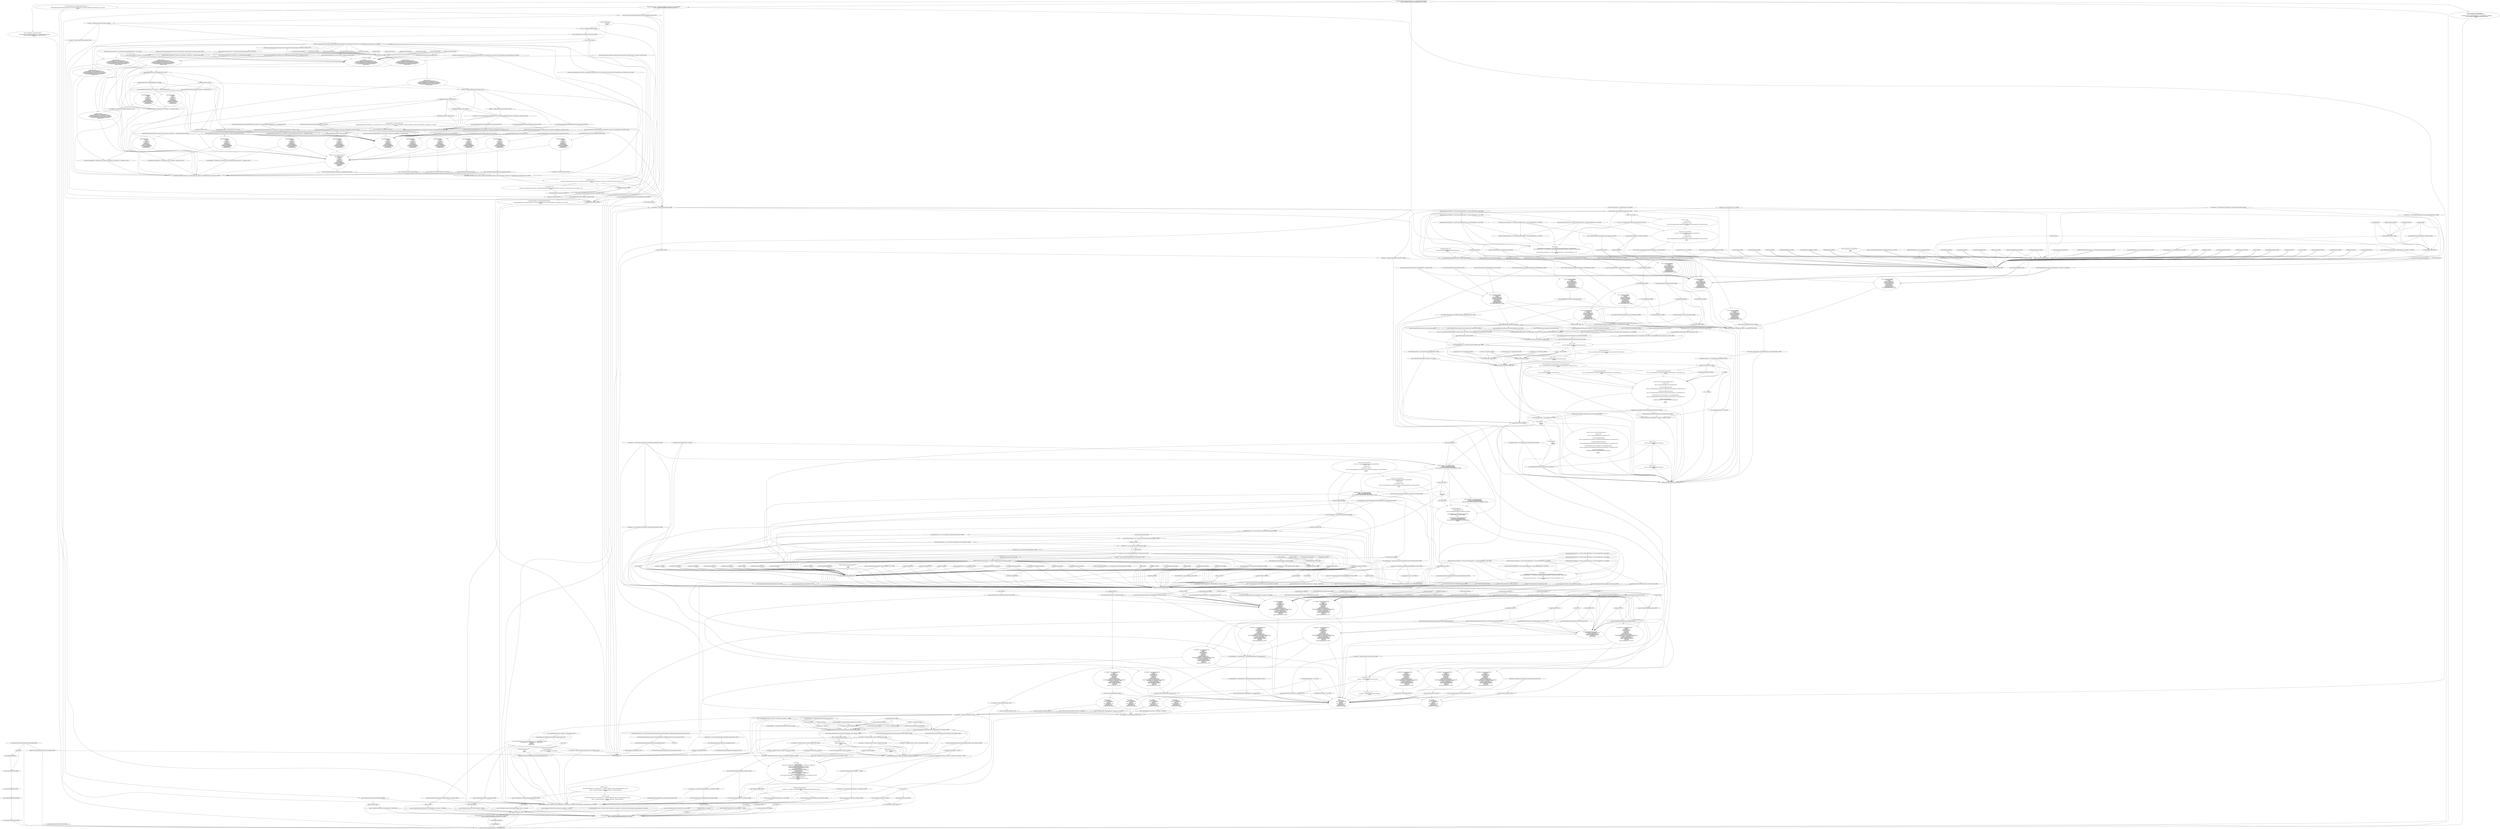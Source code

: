 digraph G {
0 [label="EXTERNAL"];
1 [label="=> Roslyn.Test.Utilities.ExecutionConditionUtil.IsMonoDesktop 808617"];
2 [label="Roslyn.Test.Utilities.ExecutionConditionUtil.IsMonoDesktop 808618"];
3 [label="param CompilationEmitTests(this) 808619"];
4 [label="param EmitMetadataTestBase(this) 808620"];
5 [label="param CSharpTestBase(this) 808621"];
6 [label="param CommonTestBase(this) 808622"];
7 [label="param TestBase(this) 808623"];
8 [label="_temp 808624"];
9 [label="=> Roslyn.Test.Utilities.ExecutionConditionUtil.IsMonoDesktop 808625"];
10 [label="param EmitMetadataOnly_DisallowPdbs(this) 808626"];
11 [label="CSharpCompilation comp = CreateEmptyCompilation('', references: new[] { MscorlibRef },\n                options: TestOptions.DebugDll.WithDeterministic(true)); 808627"];
12 [label="MscorlibRef 808628"];
13 [label="s_mscorlibRef.Value 808629"];
14 [label="CSharpCompilation comp = CreateEmptyCompilation('', references: new[] { MscorlibRef },\n                options: TestOptions.DebugDll.WithDeterministic(true)); 808630"];
15 [label="new[] { MscorlibRef } 808631"];
16 [label="param operator(string source) 808632"];
17 [label="source 808633"];
18 [label="new CSharpTestSource(source) 808634"];
19 [label="param CSharpTestSource(object value) 808635"];
20 [label="param CSharpTestSource(this) 808636"];
21 [label="Value 808637"];
22 [label="param CreateEmptyCompilation(CSharpTestSource source) 808638"];
23 [label="param CreateEmptyCompilation(IEnumerable<MetadataReference> references = null) 808639"];
24 [label="param CreateEmptyCompilation(CSharpCompilationOptions options = null) 808640"];
25 [label="param CreateEmptyCompilation(CSharpParseOptions parseOptions = null) 808641"];
26 [label="param CreateEmptyCompilation(string assemblyName = '') 808642"];
27 [label="param CreateEmptyCompilation(string sourceFileName = '') 808643"];
28 [label="param CreateEmptyCompilation(bool skipUsesIsNullable = false) 808644"];
29 [label="=> CreateCompilationCore(source, references, options, parseOptions, assemblyName, sourceFileName, skipUsesIsNullable, experimentalFeature: null) 808645"];
30 [label="source 808646"];
31 [label="references 808647"];
32 [label="options 808648"];
33 [label="parseOptions 808649"];
34 [label="assemblyName 808650"];
35 [label="sourceFileName 808651"];
36 [label="skipUsesIsNullable 808652"];
37 [label="null 808653"];
38 [label="experimentalFeature: null 808654"];
39 [label="CreateCompilationCore(source, references, options, parseOptions, assemblyName, sourceFileName, skipUsesIsNullable, experimentalFeature: null) 808655"];
40 [label="param CreateCompilationCore(CSharpTestSource source) 808656"];
41 [label="param CreateCompilationCore(IEnumerable<MetadataReference> references) 808657"];
42 [label="param CreateCompilationCore(CSharpCompilationOptions options) 808658"];
43 [label="param CreateCompilationCore(CSharpParseOptions parseOptions) 808659"];
44 [label="param CreateCompilationCore(string assemblyName) 808660"];
45 [label="param CreateCompilationCore(string sourceFileName) 808661"];
46 [label="param CreateCompilationCore(bool skipUsesIsNullable) 808662"];
47 [label="param CreateCompilationCore(MessageID? experimentalFeature) 808663"];
48 [label="var syntaxTrees = source.GetSyntaxTrees(parseOptions, sourceFileName); 808664"];
49 [label="var syntaxTrees = source.GetSyntaxTrees(parseOptions, sourceFileName); 808665"];
50 [label="source.GetSyntaxTrees(parseOptions, sourceFileName) 808666"];
51 [label="param GetSyntaxTrees(CSharpParseOptions parseOptions) 808667"];
52 [label="param GetSyntaxTrees(string sourceFileName = '') 808668"];
53 [label="param GetSyntaxTrees(this) 808669"];
54 [label="switch (Value)\n            {\n                case string source:\n                    return new[] { CSharpTestBase.Parse(source, filename: sourceFileName, parseOptions) };\n                case string[] sources:\n                    Debug.Assert(string.IsNullOrEmpty(sourceFileName));\n                    return CSharpTestBase.Parse(parseOptions, sources);\n                case SyntaxTree tree:\n                    Debug.Assert(parseOptions == null);\n                    Debug.Assert(string.IsNullOrEmpty(sourceFileName));\n                    return new[] { tree };\n                case SyntaxTree[] trees:\n                    Debug.Assert(parseOptions == null);\n                    Debug.Assert(string.IsNullOrEmpty(sourceFileName));\n                    return trees;\n                case CSharpTestSource[] testSources:\n                    return testSources.SelectMany(s => s.GetSyntaxTrees(parseOptions, sourceFileName)).ToArray();\n                case null:\n                    return Array.Empty<SyntaxTree>();\n                default:\n                    throw new Exception($'Unexpected value: {Value}');\n            } 808670"];
55 [label="return new[] { CSharpTestBase.Parse(source, filename: sourceFileName, parseOptions) }; 808671"];
56 [label="return new[] { CSharpTestBase.Parse(source, filename: sourceFileName, parseOptions) }; 808672"];
57 [label="return new[] { CSharpTestBase.Parse(source, filename: sourceFileName, parseOptions) }; 808673"];
58 [label="CSharpTestBase.Parse(source, filename: sourceFileName, parseOptions) 808674"];
59 [label="param Parse(string text) 808675"];
60 [label="param Parse(string filename = '') 808676"];
61 [label="param Parse(CSharpParseOptions options = null) 808677"];
62 [label="param Parse(Encoding encoding = null) 808678"];
63 [label="if ((object)options == null)\n            {\n                options = TestOptions.Regular;\n            } 808679"];
64 [label="if ((object)options == null)\n            {\n                options = TestOptions.Regular;\n            } 808680"];
65 [label="options = TestOptions.Regular; 808681"];
66 [label="var stringText = StringText.From(text, encoding ?? Encoding.UTF8); 808682"];
67 [label="var stringText = StringText.From(text, encoding ?? Encoding.UTF8); 808683"];
68 [label="var stringText = StringText.From(text, encoding ?? Encoding.UTF8); 808684"];
69 [label="var stringText = StringText.From(text, encoding ?? Encoding.UTF8); 808685"];
70 [label="var stringText = StringText.From(text, encoding ?? Encoding.UTF8); 808686"];
71 [label="return CheckSerializable(SyntaxFactory.ParseSyntaxTree(stringText, options, filename)); 808687"];
72 [label="return CheckSerializable(SyntaxFactory.ParseSyntaxTree(stringText, options, filename)); 808688"];
73 [label="return CheckSerializable(SyntaxFactory.ParseSyntaxTree(stringText, options, filename)); 808689"];
74 [label="return CheckSerializable(SyntaxFactory.ParseSyntaxTree(stringText, options, filename)); 808690"];
75 [label="return CheckSerializable(SyntaxFactory.ParseSyntaxTree(stringText, options, filename)); 808691"];
76 [label="CheckSerializable(SyntaxFactory.ParseSyntaxTree(stringText, options, filename)) 808692"];
77 [label="param CheckSerializable(SyntaxTree tree) 808693"];
78 [label="var stream = new MemoryStream(); 808694"];
79 [label="var root = tree.GetRoot(); 808695"];
80 [label="var root = tree.GetRoot(); 808696"];
81 [label="root.SerializeTo(stream); 808697"];
82 [label="root.SerializeTo(stream); 808698"];
83 [label="root.SerializeTo(stream); 808699"];
84 [label="stream.Position = 0; 808700"];
85 [label="stream.Position 808701"];
86 [label="var deserializedRoot = CSharpSyntaxNode.DeserializeFrom(stream); 808702"];
87 [label="var deserializedRoot = CSharpSyntaxNode.DeserializeFrom(stream); 808703"];
88 [label="var deserializedRoot = CSharpSyntaxNode.DeserializeFrom(stream); 808704"];
89 [label="return tree; 808705"];
90 [label="new[] { CSharpTestBase.Parse(source, filename: sourceFileName, parseOptions) } 808706"];
91 [label="var syntaxTrees = source.GetSyntaxTrees(parseOptions, sourceFileName); 808707"];
92 [label="if (options == null)\n            {\n                bool hasTopLevelStatements = syntaxTrees.Any(s => s.GetRoot().ChildNodes().OfType<GlobalStatementSyntax>().Any());\n\n                options = hasTopLevelStatements ? TestOptions.ReleaseExe : TestOptions.ReleaseDll;\n            } 808708"];
93 [label="if (options == null)\n            {\n                bool hasTopLevelStatements = syntaxTrees.Any(s => s.GetRoot().ChildNodes().OfType<GlobalStatementSyntax>().Any());\n\n                options = hasTopLevelStatements ? TestOptions.ReleaseExe : TestOptions.ReleaseDll;\n            } 808709"];
94 [label="if (Debugger.IsAttached)\n            {\n                options = options.WithConcurrentBuild(false);\n            } 808710"];
95 [label="if (experimentalFeature.HasValue)\n            {\n                parseOptions = (parseOptions ?? TestOptions.Regular).WithExperimental(experimentalFeature.Value);\n            } 808711"];
96 [label="Func<CSharpCompilation> createCompilationLambda = () => CSharpCompilation.Create(\n                assemblyName == '' ? GetUniqueName() : assemblyName,\n                syntaxTrees,\n                references,\n                options); 808712"];
97 [label="CompilationExtensions.ValidateIOperations(createCompilationLambda); 808713"];
98 [label="CompilationExtensions.ValidateIOperations(createCompilationLambda) 808714"];
99 [label="param ValidateIOperations(Func<Compilation> createCompilation) 808715"];
100 [label="if (!EnableVerifyIOperation)\n            {\n                return;\n            } 808716"];
101 [label="return; 808717"];
102 [label="CompilationExtensions.ValidateIOperations(createCompilationLambda); 808718"];
103 [label="var compilation = createCompilationLambda(); 808719"];
104 [label="var compilation = createCompilationLambda(); 808720"];
105 [label="return Guid.NewGuid().ToString('D'); 808721"];
106 [label="var compilation = createCompilationLambda(); 808722"];
107 [label="OutputKind.ConsoleApplication 808723"];
108 [label="new CSharpCompilationOptions(OutputKind.ConsoleApplication) 808724"];
109 [label="new CSharpCompilationOptions(OutputKind.ConsoleApplication) 808725"];
110 [label="s_defaultOptions = new CSharpCompilationOptions(OutputKind.ConsoleApplication) 808726"];
111 [label="OutputKind.DynamicallyLinkedLibrary 808727"];
112 [label="new CSharpCompilationOptions(OutputKind.DynamicallyLinkedLibrary) 808728"];
113 [label="new CSharpCompilationOptions(OutputKind.DynamicallyLinkedLibrary) 808729"];
114 [label="true 808730"];
115 [label="new CSharpCompilationOptions(OutputKind.DynamicallyLinkedLibrary).WithReferencesSupersedeLowerVersions(true) 808731"];
116 [label="s_defaultSubmissionOptions = new CSharpCompilationOptions(OutputKind.DynamicallyLinkedLibrary).WithReferencesSupersedeLowerVersions(true) 808732"];
117 [label="param Create(string? assemblyName) 808733"];
118 [label="param Create(IEnumerable<SyntaxTree>? syntaxTrees = null) 808734"];
119 [label="param Create(IEnumerable<MetadataReference>? references = null) 808735"];
120 [label="param Create(CSharpCompilationOptions? options = null) 808736"];
121 [label="return Create(\n                assemblyName,\n                options ?? s_defaultOptions,\n                syntaxTrees,\n                references,\n                previousSubmission: null,\n                returnType: null,\n                hostObjectType: null,\n                isSubmission: false); 808737"];
122 [label="return Create(\n                assemblyName,\n                options ?? s_defaultOptions,\n                syntaxTrees,\n                references,\n                previousSubmission: null,\n                returnType: null,\n                hostObjectType: null,\n                isSubmission: false); 808738"];
123 [label="return Create(\n                assemblyName,\n                options ?? s_defaultOptions,\n                syntaxTrees,\n                references,\n                previousSubmission: null,\n                returnType: null,\n                hostObjectType: null,\n                isSubmission: false); 808739"];
124 [label="return Create(\n                assemblyName,\n                options ?? s_defaultOptions,\n                syntaxTrees,\n                references,\n                previousSubmission: null,\n                returnType: null,\n                hostObjectType: null,\n                isSubmission: false); 808740"];
125 [label="return Create(\n                assemblyName,\n                options ?? s_defaultOptions,\n                syntaxTrees,\n                references,\n                previousSubmission: null,\n                returnType: null,\n                hostObjectType: null,\n                isSubmission: false); 808741"];
126 [label="Create(\n                assemblyName,\n                options ?? s_defaultOptions,\n                syntaxTrees,\n                references,\n                previousSubmission: null,\n                returnType: null,\n                hostObjectType: null,\n                isSubmission: false) 808742"];
127 [label="param Create(string? assemblyName) 808743"];
128 [label="param Create(CSharpCompilationOptions options) 808744"];
129 [label="param Create(IEnumerable<SyntaxTree>? syntaxTrees) 808745"];
130 [label="param Create(IEnumerable<MetadataReference>? references) 808746"];
131 [label="param Create(CSharpCompilation? previousSubmission) 808747"];
132 [label="param Create(Type? returnType) 808748"];
133 [label="param Create(Type? hostObjectType) 808749"];
134 [label="param Create(bool isSubmission) 808750"];
135 [label="RoslynDebug.Assert(options != null); 808751"];
136 [label="RoslynDebug.Assert(options != null); 808752"];
137 [label="Debug.Assert(!isSubmission || options.ReferencesSupersedeLowerVersions); 808753"];
138 [label="var validatedReferences = ValidateReferences<CSharpCompilationReference>(references); 808754"];
139 [label="var validatedReferences = ValidateReferences<CSharpCompilationReference>(references); 808755"];
140 [label="var compilation = new CSharpCompilation(\n                assemblyName,\n                options,\n                validatedReferences,\n                previousSubmission,\n                returnType,\n                hostObjectType,\n                isSubmission,\n                referenceManager: null,\n                reuseReferenceManager: false,\n                syntaxAndDeclarations: new SyntaxAndDeclarationManager(\n                    ImmutableArray<SyntaxTree>.Empty,\n                    options.ScriptClassName,\n                    options.SourceReferenceResolver,\n                    CSharp.MessageProvider.Instance,\n                    isSubmission,\n                    state: null),\n                semanticModelProvider: null); 808756"];
141 [label="var compilation = new CSharpCompilation(\n                assemblyName,\n                options,\n                validatedReferences,\n                previousSubmission,\n                returnType,\n                hostObjectType,\n                isSubmission,\n                referenceManager: null,\n                reuseReferenceManager: false,\n                syntaxAndDeclarations: new SyntaxAndDeclarationManager(\n                    ImmutableArray<SyntaxTree>.Empty,\n                    options.ScriptClassName,\n                    options.SourceReferenceResolver,\n                    CSharp.MessageProvider.Instance,\n                    isSubmission,\n                    state: null),\n                semanticModelProvider: null); 808757"];
142 [label="var compilation = new CSharpCompilation(\n                assemblyName,\n                options,\n                validatedReferences,\n                previousSubmission,\n                returnType,\n                hostObjectType,\n                isSubmission,\n                referenceManager: null,\n                reuseReferenceManager: false,\n                syntaxAndDeclarations: new SyntaxAndDeclarationManager(\n                    ImmutableArray<SyntaxTree>.Empty,\n                    options.ScriptClassName,\n                    options.SourceReferenceResolver,\n                    CSharp.MessageProvider.Instance,\n                    isSubmission,\n                    state: null),\n                semanticModelProvider: null); 808758"];
143 [label="var compilation = new CSharpCompilation(\n                assemblyName,\n                options,\n                validatedReferences,\n                previousSubmission,\n                returnType,\n                hostObjectType,\n                isSubmission,\n                referenceManager: null,\n                reuseReferenceManager: false,\n                syntaxAndDeclarations: new SyntaxAndDeclarationManager(\n                    ImmutableArray<SyntaxTree>.Empty,\n                    options.ScriptClassName,\n                    options.SourceReferenceResolver,\n                    CSharp.MessageProvider.Instance,\n                    isSubmission,\n                    state: null),\n                semanticModelProvider: null); 808759"];
144 [label="var compilation = new CSharpCompilation(\n                assemblyName,\n                options,\n                validatedReferences,\n                previousSubmission,\n                returnType,\n                hostObjectType,\n                isSubmission,\n                referenceManager: null,\n                reuseReferenceManager: false,\n                syntaxAndDeclarations: new SyntaxAndDeclarationManager(\n                    ImmutableArray<SyntaxTree>.Empty,\n                    options.ScriptClassName,\n                    options.SourceReferenceResolver,\n                    CSharp.MessageProvider.Instance,\n                    isSubmission,\n                    state: null),\n                semanticModelProvider: null); 808760"];
145 [label="var compilation = new CSharpCompilation(\n                assemblyName,\n                options,\n                validatedReferences,\n                previousSubmission,\n                returnType,\n                hostObjectType,\n                isSubmission,\n                referenceManager: null,\n                reuseReferenceManager: false,\n                syntaxAndDeclarations: new SyntaxAndDeclarationManager(\n                    ImmutableArray<SyntaxTree>.Empty,\n                    options.ScriptClassName,\n                    options.SourceReferenceResolver,\n                    CSharp.MessageProvider.Instance,\n                    isSubmission,\n                    state: null),\n                semanticModelProvider: null); 808761"];
146 [label="var compilation = new CSharpCompilation(\n                assemblyName,\n                options,\n                validatedReferences,\n                previousSubmission,\n                returnType,\n                hostObjectType,\n                isSubmission,\n                referenceManager: null,\n                reuseReferenceManager: false,\n                syntaxAndDeclarations: new SyntaxAndDeclarationManager(\n                    ImmutableArray<SyntaxTree>.Empty,\n                    options.ScriptClassName,\n                    options.SourceReferenceResolver,\n                    CSharp.MessageProvider.Instance,\n                    isSubmission,\n                    state: null),\n                semanticModelProvider: null); 808762"];
147 [label="var compilation = new CSharpCompilation(\n                assemblyName,\n                options,\n                validatedReferences,\n                previousSubmission,\n                returnType,\n                hostObjectType,\n                isSubmission,\n                referenceManager: null,\n                reuseReferenceManager: false,\n                syntaxAndDeclarations: new SyntaxAndDeclarationManager(\n                    ImmutableArray<SyntaxTree>.Empty,\n                    options.ScriptClassName,\n                    options.SourceReferenceResolver,\n                    CSharp.MessageProvider.Instance,\n                    isSubmission,\n                    state: null),\n                semanticModelProvider: null); 808763"];
148 [label="var compilation = new CSharpCompilation(\n                assemblyName,\n                options,\n                validatedReferences,\n                previousSubmission,\n                returnType,\n                hostObjectType,\n                isSubmission,\n                referenceManager: null,\n                reuseReferenceManager: false,\n                syntaxAndDeclarations: new SyntaxAndDeclarationManager(\n                    ImmutableArray<SyntaxTree>.Empty,\n                    options.ScriptClassName,\n                    options.SourceReferenceResolver,\n                    CSharp.MessageProvider.Instance,\n                    isSubmission,\n                    state: null),\n                semanticModelProvider: null); 808764"];
149 [label="var compilation = new CSharpCompilation(\n                assemblyName,\n                options,\n                validatedReferences,\n                previousSubmission,\n                returnType,\n                hostObjectType,\n                isSubmission,\n                referenceManager: null,\n                reuseReferenceManager: false,\n                syntaxAndDeclarations: new SyntaxAndDeclarationManager(\n                    ImmutableArray<SyntaxTree>.Empty,\n                    options.ScriptClassName,\n                    options.SourceReferenceResolver,\n                    CSharp.MessageProvider.Instance,\n                    isSubmission,\n                    state: null),\n                semanticModelProvider: null); 808765"];
150 [label="new SyntaxAndDeclarationManager(\n                    ImmutableArray<SyntaxTree>.Empty,\n                    options.ScriptClassName,\n                    options.SourceReferenceResolver,\n                    CSharp.MessageProvider.Instance,\n                    isSubmission,\n                    state: null) 808766"];
151 [label="param SyntaxAndDeclarationManager(ImmutableArray<SyntaxTree> externalSyntaxTrees) 808767"];
152 [label="param SyntaxAndDeclarationManager(string scriptClassName) 808768"];
153 [label="param SyntaxAndDeclarationManager(SourceReferenceResolver resolver) 808769"];
154 [label="param SyntaxAndDeclarationManager(CommonMessageProvider messageProvider) 808770"];
155 [label="param SyntaxAndDeclarationManager(bool isSubmission) 808771"];
156 [label="param SyntaxAndDeclarationManager(State state) 808772"];
157 [label="param SyntaxAndDeclarationManager(this) 808773"];
158 [label="externalSyntaxTrees 808774"];
159 [label="scriptClassName 808775"];
160 [label="resolver 808776"];
161 [label="messageProvider 808777"];
162 [label="isSubmission 808778"];
163 [label="param SyntaxAndDeclarationManager(this) 808779"];
164 [label="param SyntaxAndDeclarationManager(this) 808780"];
165 [label="_lazyState 808781"];
166 [label="_lazyState 808782"];
167 [label="new CSharpCompilation(\n                assemblyName,\n                options,\n                validatedReferences,\n                previousSubmission,\n                returnType,\n                hostObjectType,\n                isSubmission,\n                referenceManager: null,\n                reuseReferenceManager: false,\n                syntaxAndDeclarations: new SyntaxAndDeclarationManager(\n                    ImmutableArray<SyntaxTree>.Empty,\n                    options.ScriptClassName,\n                    options.SourceReferenceResolver,\n                    CSharp.MessageProvider.Instance,\n                    isSubmission,\n                    state: null),\n                semanticModelProvider: null) 808783"];
168 [label="param CSharpCompilation(string? assemblyName) 808784"];
169 [label="param CSharpCompilation(CSharpCompilationOptions options) 808785"];
170 [label="param CSharpCompilation(ImmutableArray<MetadataReference> references) 808786"];
171 [label="param CSharpCompilation(CSharpCompilation? previousSubmission) 808787"];
172 [label="param CSharpCompilation(Type? submissionReturnType) 808788"];
173 [label="param CSharpCompilation(Type? hostObjectType) 808789"];
174 [label="param CSharpCompilation(bool isSubmission) 808790"];
175 [label="param CSharpCompilation(ReferenceManager? referenceManager) 808791"];
176 [label="param CSharpCompilation(bool reuseReferenceManager) 808792"];
177 [label="param CSharpCompilation(SyntaxAndDeclarationManager syntaxAndDeclarations) 808793"];
178 [label="param CSharpCompilation(SemanticModelProvider? semanticModelProvider) 808794"];
179 [label="param CSharpCompilation(AsyncQueue<CompilationEvent>? eventQueue = null) 808795"];
180 [label="param CSharpCompilation(this) 808796"];
181 [label="assemblyName 808797"];
182 [label="options 808798"];
183 [label="references 808799"];
184 [label="previousSubmission 808800"];
185 [label="submissionReturnType 808801"];
186 [label="hostObjectType 808802"];
187 [label="isSubmission 808803"];
188 [label="referenceManager 808804"];
189 [label="reuseReferenceManager 808805"];
190 [label="syntaxAndDeclarations 808806"];
191 [label="syntaxAndDeclarations.ExternalSyntaxTrees 808807"];
192 [label="SyntaxTreeCommonFeatures(syntaxAndDeclarations.ExternalSyntaxTrees) 808808"];
193 [label="semanticModelProvider 808809"];
194 [label="eventQueue 808810"];
195 [label="param CSharpCompilation(this) 808811"];
196 [label="param CSharpCompilation(string? assemblyName) 808812"];
197 [label="param CSharpCompilation(CSharpCompilationOptions options) 808813"];
198 [label="param CSharpCompilation(ImmutableArray<MetadataReference> references) 808814"];
199 [label="param CSharpCompilation(CSharpCompilation? previousSubmission) 808815"];
200 [label="param CSharpCompilation(Type? submissionReturnType) 808816"];
201 [label="param CSharpCompilation(Type? hostObjectType) 808817"];
202 [label="param CSharpCompilation(bool isSubmission) 808818"];
203 [label="param CSharpCompilation(ReferenceManager? referenceManager) 808819"];
204 [label="param CSharpCompilation(bool reuseReferenceManager) 808820"];
205 [label="param CSharpCompilation(SyntaxAndDeclarationManager syntaxAndDeclarations) 808821"];
206 [label="param CSharpCompilation(IReadOnlyDictionary<string, string> features) 808822"];
207 [label="param CSharpCompilation(SemanticModelProvider? semanticModelProvider) 808823"];
208 [label="param CSharpCompilation(AsyncQueue<CompilationEvent>? eventQueue = null) 808824"];
209 [label="param CSharpCompilation(this) 808825"];
210 [label="assemblyName 808826"];
211 [label="references 808827"];
212 [label="features 808828"];
213 [label="isSubmission 808829"];
214 [label="semanticModelProvider 808830"];
215 [label="eventQueue 808831"];
216 [label="param CSharpCompilation(this) 808832"];
217 [label="param CSharpCompilation(this) 808833"];
218 [label="_options 808834"];
219 [label="_globalImports 808835"];
220 [label="_previousSubmissionImports 808836"];
221 [label="_globalNamespaceAlias 808837"];
222 [label="_scriptClass 808838"];
223 [label="_lazyHostObjectTypeSymbol 808839"];
224 [label="_lazyImportInfos 808840"];
225 [label="_conversions 808841"];
226 [label="_anonymousTypeManager 808842"];
227 [label="_lazyGlobalNamespace 808843"];
228 [label="builtInOperators 808844"];
229 [label="_lazyAssemblySymbol 808845"];
230 [label="_referenceManager 808846"];
231 [label="_syntaxAndDeclarations 808847"];
232 [label="_lazyEntryPoint 808848"];
233 [label="_lazyEmitNullablePublicOnly 808849"];
234 [label="_lazyCompilationUnitCompletedTrees 808850"];
235 [label="NullableAnalysisData 808851"];
236 [label="public LanguageVersion LanguageVersion\n        {\n            get;\n        } 808852"];
237 [label="public new CSharpScriptCompilationInfo? ScriptCompilationInfo { get; } 808853"];
238 [label="_externAliasTargets 808854"];
239 [label="_moduleInitializerMethods 808855"];
240 [label="_binderFactories 808856"];
241 [label="_ignoreAccessibilityBinderFactories 808857"];
242 [label="_lazyDeclarationDiagnostics 808858"];
243 [label="_declarationDiagnosticsFrozen 808859"];
244 [label="new DiagnosticBag() 808860"];
245 [label="_additionalCodegenWarnings = new DiagnosticBag() 808861"];
246 [label="WellKnownMemberSignatureComparer = new WellKnownMembersSignatureComparer(this); 808862"];
247 [label="WellKnownMemberSignatureComparer = new WellKnownMembersSignatureComparer(this); 808863"];
248 [label="WellKnownMemberSignatureComparer 808864"];
249 [label="_options 808865"];
250 [label="this.builtInOperators = new BuiltInOperators(this); 808866"];
251 [label="this.builtInOperators = new BuiltInOperators(this); 808867"];
252 [label="new BuiltInOperators(this) 808868"];
253 [label="param BuiltInOperators(CSharpCompilation compilation) 808869"];
254 [label="param BuiltInOperators(this) 808870"];
255 [label="_compilation 808871"];
256 [label="_builtInUnaryOperators 808872"];
257 [label="_builtInOperators 808873"];
258 [label="_compilation 808874"];
259 [label="this.builtInOperators 808875"];
260 [label="_scriptClass = new Lazy<ImplicitNamedTypeSymbol?>(BindScriptClass); 808876"];
261 [label="_scriptClass = new Lazy<ImplicitNamedTypeSymbol?>(BindScriptClass); 808877"];
262 [label="_scriptClass 808878"];
263 [label="_globalImports = new Lazy<Imports>(BindGlobalImports); 808879"];
264 [label="_globalImports = new Lazy<Imports>(BindGlobalImports); 808880"];
265 [label="_globalImports 808881"];
266 [label="_previousSubmissionImports = new Lazy<Imports>(ExpandPreviousSubmissionImports); 808882"];
267 [label="_previousSubmissionImports = new Lazy<Imports>(ExpandPreviousSubmissionImports); 808883"];
268 [label="_previousSubmissionImports 808884"];
269 [label="_globalNamespaceAlias = new Lazy<AliasSymbol>(CreateGlobalNamespaceAlias); 808885"];
270 [label="_globalNamespaceAlias = new Lazy<AliasSymbol>(CreateGlobalNamespaceAlias); 808886"];
271 [label="_globalNamespaceAlias 808887"];
272 [label="_anonymousTypeManager = new AnonymousTypeManager(this); 808888"];
273 [label="_anonymousTypeManager = new AnonymousTypeManager(this); 808889"];
274 [label="_anonymousTypeManager 808890"];
275 [label="this.LanguageVersion = CommonLanguageVersion(syntaxAndDeclarations.ExternalSyntaxTrees); 808891"];
276 [label="CommonLanguageVersion(syntaxAndDeclarations.ExternalSyntaxTrees) 808892"];
277 [label="param CommonLanguageVersion(ImmutableArray<SyntaxTree> syntaxTrees) 808893"];
278 [label="LanguageVersion? result = null; 808894"];
279 [label="foreach (var tree in syntaxTrees)\n            {\n                var version = ((CSharpParseOptions)tree.Options).LanguageVersion;\n                if (result == null)\n                {\n                    result = version;\n                }\n                else if (result != version)\n                {\n                    throw new ArgumentException(CodeAnalysisResources.InconsistentLanguageVersions, nameof(syntaxTrees));\n                }\n            } 808895"];
280 [label="foreach (var tree in syntaxTrees)\n            {\n                var version = ((CSharpParseOptions)tree.Options).LanguageVersion;\n                if (result == null)\n                {\n                    result = version;\n                }\n                else if (result != version)\n                {\n                    throw new ArgumentException(CodeAnalysisResources.InconsistentLanguageVersions, nameof(syntaxTrees));\n                }\n            } 808896"];
281 [label="return result ?? LanguageVersion.Default.MapSpecifiedToEffectiveVersion(); 808897"];
282 [label="return result ?? LanguageVersion.Default.MapSpecifiedToEffectiveVersion(); 808898"];
283 [label="this.LanguageVersion = CommonLanguageVersion(syntaxAndDeclarations.ExternalSyntaxTrees); 808899"];
284 [label="this.LanguageVersion 808900"];
285 [label="if (isSubmission)\n            {\n                Debug.Assert(previousSubmission == null || previousSubmission.HostObjectType == hostObjectType);\n                this.ScriptCompilationInfo = new CSharpScriptCompilationInfo(previousSubmission, submissionReturnType, hostObjectType);\n            }\n            else\n            {\n                Debug.Assert(previousSubmission == null && submissionReturnType == null && hostObjectType == null);\n            } 808901"];
286 [label="Debug.Assert(previousSubmission == null && submissionReturnType == null && hostObjectType == null); 808902"];
287 [label="Debug.Assert(previousSubmission == null && submissionReturnType == null && hostObjectType == null); 808903"];
288 [label="Debug.Assert(previousSubmission == null && submissionReturnType == null && hostObjectType == null); 808904"];
289 [label="Debug.Assert(previousSubmission == null && submissionReturnType == null && hostObjectType == null); 808905"];
290 [label="Debug.Assert(previousSubmission == null && submissionReturnType == null && hostObjectType == null); 808906"];
291 [label="Debug.Assert(previousSubmission == null && submissionReturnType == null && hostObjectType == null); 808907"];
292 [label="if (reuseReferenceManager)\n            {\n                if (referenceManager is null)\n                {\n                    throw new ArgumentNullException(nameof(referenceManager));\n                }\n\n                referenceManager.AssertCanReuseForCompilation(this);\n                _referenceManager = referenceManager;\n            }\n            else\n            {\n                _referenceManager = new ReferenceManager(\n                    MakeSourceAssemblySimpleName(),\n                    this.Options.AssemblyIdentityComparer,\n                    observedMetadata: referenceManager?.ObservedMetadata);\n            } 808908"];
293 [label="_referenceManager = new ReferenceManager(\n                    MakeSourceAssemblySimpleName(),\n                    this.Options.AssemblyIdentityComparer,\n                    observedMetadata: referenceManager?.ObservedMetadata); 808909"];
294 [label="this.Options 808910"];
295 [label="get\n            {\n                return _options;\n            } 808911"];
296 [label="return _options; 808912"];
297 [label="_referenceManager = new ReferenceManager(\n                    MakeSourceAssemblySimpleName(),\n                    this.Options.AssemblyIdentityComparer,\n                    observedMetadata: referenceManager?.ObservedMetadata); 808913"];
298 [label="_referenceManager = new ReferenceManager(\n                    MakeSourceAssemblySimpleName(),\n                    this.Options.AssemblyIdentityComparer,\n                    observedMetadata: referenceManager?.ObservedMetadata); 808914"];
299 [label="_referenceManager 808915"];
300 [label="_syntaxAndDeclarations 808916"];
301 [label="Debug.Assert(_lazyAssemblySymbol is null); 808917"];
302 [label="if (EventQueue != null) EventQueue.TryEnqueue(new CompilationStartedEvent(this)); 808918"];
303 [label="if (EventQueue != null) EventQueue.TryEnqueue(new CompilationStartedEvent(this)); 808919"];
304 [label="if (syntaxTrees != null)\n            {\n                compilation = compilation.AddSyntaxTrees(syntaxTrees);\n            } 808920"];
305 [label="if (syntaxTrees != null)\n            {\n                compilation = compilation.AddSyntaxTrees(syntaxTrees);\n            } 808921"];
306 [label="compilation = compilation.AddSyntaxTrees(syntaxTrees); 808922"];
307 [label="compilation.AddSyntaxTrees(syntaxTrees) 808923"];
308 [label="param AddSyntaxTrees(IEnumerable<SyntaxTree> trees) 808924"];
309 [label="param AddSyntaxTrees(this) 808925"];
310 [label="if (trees == null)\n            {\n                throw new ArgumentNullException(nameof(trees));\n            } 808926"];
311 [label="if (trees == null)\n            {\n                throw new ArgumentNullException(nameof(trees));\n            } 808927"];
312 [label="if (trees.IsEmpty())\n            {\n                return this;\n            } 808928"];
313 [label="if (trees.IsEmpty())\n            {\n                return this;\n            } 808929"];
314 [label="var externalSyntaxTrees = PooledHashSet<SyntaxTree>.GetInstance(); 808930"];
315 [label="var syntaxAndDeclarations = _syntaxAndDeclarations; 808931"];
316 [label="externalSyntaxTrees.AddAll(syntaxAndDeclarations.ExternalSyntaxTrees); 808932"];
317 [label="externalSyntaxTrees.AddAll(syntaxAndDeclarations.ExternalSyntaxTrees); 808933"];
318 [label="externalSyntaxTrees.AddAll(syntaxAndDeclarations.ExternalSyntaxTrees); 808934"];
319 [label="bool reuseReferenceManager = true; 808935"];
320 [label="int i = 0; 808936"];
321 [label="foreach (var tree in trees.Cast<CSharpSyntaxTree>())\n            {\n                if (tree == null)\n                {\n                    throw new ArgumentNullException($'{nameof(trees)}[{i}]');\n                }\n\n                if (!tree.HasCompilationUnitRoot)\n                {\n                    throw new ArgumentException(CSharpResources.TreeMustHaveARootNodeWith, $'{nameof(trees)}[{i}]');\n                }\n\n                if (externalSyntaxTrees.Contains(tree))\n                {\n                    throw new ArgumentException(CSharpResources.SyntaxTreeAlreadyPresent, $'{nameof(trees)}[{i}]');\n                }\n\n                if (this.IsSubmission && tree.Options.Kind == SourceCodeKind.Regular)\n                {\n                    throw new ArgumentException(CSharpResources.SubmissionCanOnlyInclude, $'{nameof(trees)}[{i}]');\n                }\n\n                externalSyntaxTrees.Add(tree);\n                reuseReferenceManager &= !tree.HasReferenceOrLoadDirectives;\n\n                i++;\n            } 808937"];
322 [label="foreach (var tree in trees.Cast<CSharpSyntaxTree>())\n            {\n                if (tree == null)\n                {\n                    throw new ArgumentNullException($'{nameof(trees)}[{i}]');\n                }\n\n                if (!tree.HasCompilationUnitRoot)\n                {\n                    throw new ArgumentException(CSharpResources.TreeMustHaveARootNodeWith, $'{nameof(trees)}[{i}]');\n                }\n\n                if (externalSyntaxTrees.Contains(tree))\n                {\n                    throw new ArgumentException(CSharpResources.SyntaxTreeAlreadyPresent, $'{nameof(trees)}[{i}]');\n                }\n\n                if (this.IsSubmission && tree.Options.Kind == SourceCodeKind.Regular)\n                {\n                    throw new ArgumentException(CSharpResources.SubmissionCanOnlyInclude, $'{nameof(trees)}[{i}]');\n                }\n\n                externalSyntaxTrees.Add(tree);\n                reuseReferenceManager &= !tree.HasReferenceOrLoadDirectives;\n\n                i++;\n            } 808938"];
323 [label="if (tree == null)\n                {\n                    throw new ArgumentNullException($'{nameof(trees)}[{i}]');\n                } 808939"];
324 [label="if (!tree.HasCompilationUnitRoot)\n                {\n                    throw new ArgumentException(CSharpResources.TreeMustHaveARootNodeWith, $'{nameof(trees)}[{i}]');\n                } 808940"];
325 [label="if (externalSyntaxTrees.Contains(tree))\n                {\n                    throw new ArgumentException(CSharpResources.SyntaxTreeAlreadyPresent, $'{nameof(trees)}[{i}]');\n                } 808941"];
326 [label="if (this.IsSubmission && tree.Options.Kind == SourceCodeKind.Regular)\n                {\n                    throw new ArgumentException(CSharpResources.SubmissionCanOnlyInclude, $'{nameof(trees)}[{i}]');\n                } 808942"];
327 [label="externalSyntaxTrees.Add(tree); 808943"];
328 [label="externalSyntaxTrees.Add(tree); 808944"];
329 [label="reuseReferenceManager &= !tree.HasReferenceOrLoadDirectives; 808945"];
330 [label="i++; 808946"];
331 [label="externalSyntaxTrees.Free(); 808947"];
332 [label="if (this.IsSubmission && i > 1)\n            {\n                throw new ArgumentException(CSharpResources.SubmissionCanHaveAtMostOne, nameof(trees));\n            } 808948"];
333 [label="syntaxAndDeclarations = syntaxAndDeclarations.AddSyntaxTrees(trees); 808949"];
334 [label="syntaxAndDeclarations.AddSyntaxTrees(trees) 808950"];
335 [label="param AddSyntaxTrees(IEnumerable<SyntaxTree> trees) 808951"];
336 [label="param AddSyntaxTrees(this) 808952"];
337 [label="var scriptClassName = this.ScriptClassName; 808953"];
338 [label="var resolver = this.Resolver; 808954"];
339 [label="var messageProvider = this.MessageProvider; 808955"];
340 [label="var isSubmission = this.IsSubmission; 808956"];
341 [label="var state = _lazyState; 808957"];
342 [label="var newExternalSyntaxTrees = this.ExternalSyntaxTrees.AddRange(trees); 808958"];
343 [label="var newExternalSyntaxTrees = this.ExternalSyntaxTrees.AddRange(trees); 808959"];
344 [label="if (state == null)\n            {\n                return this.WithExternalSyntaxTrees(newExternalSyntaxTrees);\n            } 808960"];
345 [label="if (state == null)\n            {\n                return this.WithExternalSyntaxTrees(newExternalSyntaxTrees);\n            } 808961"];
346 [label="return this.WithExternalSyntaxTrees(newExternalSyntaxTrees); 808962"];
347 [label="this.WithExternalSyntaxTrees(newExternalSyntaxTrees) 808963"];
348 [label="param WithExternalSyntaxTrees(ImmutableArray<SyntaxTree> trees) 808964"];
349 [label="param WithExternalSyntaxTrees(this) 808965"];
350 [label="return new SyntaxAndDeclarationManager(trees, this.ScriptClassName, this.Resolver, this.MessageProvider, this.IsSubmission, state: null); 808966"];
351 [label="return new SyntaxAndDeclarationManager(trees, this.ScriptClassName, this.Resolver, this.MessageProvider, this.IsSubmission, state: null); 808967"];
352 [label="return new SyntaxAndDeclarationManager(trees, this.ScriptClassName, this.Resolver, this.MessageProvider, this.IsSubmission, state: null); 808968"];
353 [label="new SyntaxAndDeclarationManager(trees, this.ScriptClassName, this.Resolver, this.MessageProvider, this.IsSubmission, state: null) 808969"];
354 [label="param SyntaxAndDeclarationManager(ImmutableArray<SyntaxTree> externalSyntaxTrees) 808970"];
355 [label="param SyntaxAndDeclarationManager(string scriptClassName) 808971"];
356 [label="param SyntaxAndDeclarationManager(SourceReferenceResolver resolver) 808972"];
357 [label="param SyntaxAndDeclarationManager(CommonMessageProvider messageProvider) 808973"];
358 [label="param SyntaxAndDeclarationManager(bool isSubmission) 808974"];
359 [label="param SyntaxAndDeclarationManager(State state) 808975"];
360 [label="param SyntaxAndDeclarationManager(this) 808976"];
361 [label="param SyntaxAndDeclarationManager(this) 808977"];
362 [label="return this.WithExternalSyntaxTrees(newExternalSyntaxTrees); 808978"];
363 [label="syntaxAndDeclarations = syntaxAndDeclarations.AddSyntaxTrees(trees); 808979"];
364 [label="return Update(_referenceManager, reuseReferenceManager, syntaxAndDeclarations); 808980"];
365 [label="return Update(_referenceManager, reuseReferenceManager, syntaxAndDeclarations); 808981"];
366 [label="return Update(_referenceManager, reuseReferenceManager, syntaxAndDeclarations); 808982"];
367 [label="Update(_referenceManager, reuseReferenceManager, syntaxAndDeclarations) 808983"];
368 [label="param Update(ReferenceManager referenceManager) 808984"];
369 [label="param Update(bool reuseReferenceManager) 808985"];
370 [label="param Update(SyntaxAndDeclarationManager syntaxAndDeclarations) 808986"];
371 [label="param Update(this) 808987"];
372 [label="return new CSharpCompilation(\n                this.AssemblyName,\n                _options,\n                this.ExternalReferences,\n                this.PreviousSubmission,\n                this.SubmissionReturnType,\n                this.HostObjectType,\n                this.IsSubmission,\n                referenceManager,\n                reuseReferenceManager,\n                syntaxAndDeclarations,\n                this.SemanticModelProvider); 808988"];
373 [label="this.PreviousSubmission 808989"];
374 [label="=> ScriptCompilationInfo?.PreviousScriptCompilation 808990"];
375 [label="ScriptCompilationInfo 808991"];
376 [label="ScriptCompilationInfo?.PreviousScriptCompilation 808992"];
377 [label="return new CSharpCompilation(\n                this.AssemblyName,\n                _options,\n                this.ExternalReferences,\n                this.PreviousSubmission,\n                this.SubmissionReturnType,\n                this.HostObjectType,\n                this.IsSubmission,\n                referenceManager,\n                reuseReferenceManager,\n                syntaxAndDeclarations,\n                this.SemanticModelProvider); 808993"];
378 [label="return new CSharpCompilation(\n                this.AssemblyName,\n                _options,\n                this.ExternalReferences,\n                this.PreviousSubmission,\n                this.SubmissionReturnType,\n                this.HostObjectType,\n                this.IsSubmission,\n                referenceManager,\n                reuseReferenceManager,\n                syntaxAndDeclarations,\n                this.SemanticModelProvider); 808994"];
379 [label="this.SubmissionReturnType 808995"];
380 [label="=> ScriptCompilationInfo 808996"];
381 [label="ScriptCompilationInfo 808997"];
382 [label="this.HostObjectType 808998"];
383 [label="=> ScriptCompilationInfo 808999"];
384 [label="return new CSharpCompilation(\n                this.AssemblyName,\n                _options,\n                this.ExternalReferences,\n                this.PreviousSubmission,\n                this.SubmissionReturnType,\n                this.HostObjectType,\n                this.IsSubmission,\n                referenceManager,\n                reuseReferenceManager,\n                syntaxAndDeclarations,\n                this.SemanticModelProvider); 809000"];
385 [label="return new CSharpCompilation(\n                this.AssemblyName,\n                _options,\n                this.ExternalReferences,\n                this.PreviousSubmission,\n                this.SubmissionReturnType,\n                this.HostObjectType,\n                this.IsSubmission,\n                referenceManager,\n                reuseReferenceManager,\n                syntaxAndDeclarations,\n                this.SemanticModelProvider); 809001"];
386 [label="return new CSharpCompilation(\n                this.AssemblyName,\n                _options,\n                this.ExternalReferences,\n                this.PreviousSubmission,\n                this.SubmissionReturnType,\n                this.HostObjectType,\n                this.IsSubmission,\n                referenceManager,\n                reuseReferenceManager,\n                syntaxAndDeclarations,\n                this.SemanticModelProvider); 809002"];
387 [label="return new CSharpCompilation(\n                this.AssemblyName,\n                _options,\n                this.ExternalReferences,\n                this.PreviousSubmission,\n                this.SubmissionReturnType,\n                this.HostObjectType,\n                this.IsSubmission,\n                referenceManager,\n                reuseReferenceManager,\n                syntaxAndDeclarations,\n                this.SemanticModelProvider); 809003"];
388 [label="new CSharpCompilation(\n                this.AssemblyName,\n                _options,\n                this.ExternalReferences,\n                this.PreviousSubmission,\n                this.SubmissionReturnType,\n                this.HostObjectType,\n                this.IsSubmission,\n                referenceManager,\n                reuseReferenceManager,\n                syntaxAndDeclarations,\n                this.SemanticModelProvider) 809004"];
389 [label="param CSharpCompilation(string? assemblyName) 809005"];
390 [label="param CSharpCompilation(CSharpCompilationOptions options) 809006"];
391 [label="param CSharpCompilation(ImmutableArray<MetadataReference> references) 809007"];
392 [label="param CSharpCompilation(CSharpCompilation? previousSubmission) 809008"];
393 [label="param CSharpCompilation(Type? submissionReturnType) 809009"];
394 [label="param CSharpCompilation(Type? hostObjectType) 809010"];
395 [label="param CSharpCompilation(bool isSubmission) 809011"];
396 [label="param CSharpCompilation(ReferenceManager? referenceManager) 809012"];
397 [label="param CSharpCompilation(bool reuseReferenceManager) 809013"];
398 [label="param CSharpCompilation(SyntaxAndDeclarationManager syntaxAndDeclarations) 809014"];
399 [label="param CSharpCompilation(SemanticModelProvider? semanticModelProvider) 809015"];
400 [label="param CSharpCompilation(AsyncQueue<CompilationEvent>? eventQueue = null) 809016"];
401 [label="param CSharpCompilation(this) 809017"];
402 [label="previousSubmission 809018"];
403 [label="submissionReturnType 809019"];
404 [label="hostObjectType 809020"];
405 [label="syntaxAndDeclarations.ExternalSyntaxTrees 809021"];
406 [label="eventQueue 809022"];
407 [label="param CSharpCompilation(this) 809023"];
408 [label="param CSharpCompilation(CSharpCompilation? previousSubmission) 809024"];
409 [label="param CSharpCompilation(Type? submissionReturnType) 809025"];
410 [label="param CSharpCompilation(Type? hostObjectType) 809026"];
411 [label="param CSharpCompilation(AsyncQueue<CompilationEvent>? eventQueue = null) 809027"];
412 [label="param CSharpCompilation(this) 809028"];
413 [label="eventQueue 809029"];
414 [label="param CSharpCompilation(this) 809030"];
415 [label="_options 809031"];
416 [label="_globalImports 809032"];
417 [label="_previousSubmissionImports 809033"];
418 [label="_globalNamespaceAlias 809034"];
419 [label="_scriptClass 809035"];
420 [label="_lazyHostObjectTypeSymbol 809036"];
421 [label="_lazyImportInfos 809037"];
422 [label="_conversions 809038"];
423 [label="_anonymousTypeManager 809039"];
424 [label="_lazyGlobalNamespace 809040"];
425 [label="builtInOperators 809041"];
426 [label="_lazyAssemblySymbol 809042"];
427 [label="_referenceManager 809043"];
428 [label="_syntaxAndDeclarations 809044"];
429 [label="_lazyEntryPoint 809045"];
430 [label="_lazyEmitNullablePublicOnly 809046"];
431 [label="_lazyCompilationUnitCompletedTrees 809047"];
432 [label="NullableAnalysisData 809048"];
433 [label="public LanguageVersion LanguageVersion\n        {\n            get;\n        } 809049"];
434 [label="public new CSharpScriptCompilationInfo? ScriptCompilationInfo { get; } 809050"];
435 [label="_externAliasTargets 809051"];
436 [label="_moduleInitializerMethods 809052"];
437 [label="_binderFactories 809053"];
438 [label="_ignoreAccessibilityBinderFactories 809054"];
439 [label="_lazyDeclarationDiagnostics 809055"];
440 [label="_declarationDiagnosticsFrozen 809056"];
441 [label="new DiagnosticBag() 809057"];
442 [label="_additionalCodegenWarnings = new DiagnosticBag() 809058"];
443 [label="WellKnownMemberSignatureComparer = new WellKnownMembersSignatureComparer(this); 809059"];
444 [label="this.builtInOperators = new BuiltInOperators(this); 809060"];
445 [label="this.builtInOperators = new BuiltInOperators(this); 809061"];
446 [label="new BuiltInOperators(this) 809062"];
447 [label="param BuiltInOperators(CSharpCompilation compilation) 809063"];
448 [label="param BuiltInOperators(this) 809064"];
449 [label="_compilation 809065"];
450 [label="_builtInUnaryOperators 809066"];
451 [label="_builtInOperators 809067"];
452 [label="_compilation 809068"];
453 [label="this.builtInOperators 809069"];
454 [label="_anonymousTypeManager = new AnonymousTypeManager(this); 809070"];
455 [label="CommonLanguageVersion(syntaxAndDeclarations.ExternalSyntaxTrees) 809071"];
456 [label="param CommonLanguageVersion(ImmutableArray<SyntaxTree> syntaxTrees) 809072"];
457 [label="LanguageVersion? result = null; 809073"];
458 [label="foreach (var tree in syntaxTrees)\n            {\n                var version = ((CSharpParseOptions)tree.Options).LanguageVersion;\n                if (result == null)\n                {\n                    result = version;\n                }\n                else if (result != version)\n                {\n                    throw new ArgumentException(CodeAnalysisResources.InconsistentLanguageVersions, nameof(syntaxTrees));\n                }\n            } 809074"];
459 [label="var version = ((CSharpParseOptions)tree.Options).LanguageVersion; 809075"];
460 [label="if (result == null)\n                {\n                    result = version;\n                }\n                else if (result != version)\n                {\n                    throw new ArgumentException(CodeAnalysisResources.InconsistentLanguageVersions, nameof(syntaxTrees));\n                } 809076"];
461 [label="result = version; 809077"];
462 [label="if (isSubmission)\n            {\n                Debug.Assert(previousSubmission == null || previousSubmission.HostObjectType == hostObjectType);\n                this.ScriptCompilationInfo = new CSharpScriptCompilationInfo(previousSubmission, submissionReturnType, hostObjectType);\n            }\n            else\n            {\n                Debug.Assert(previousSubmission == null && submissionReturnType == null && hostObjectType == null);\n            } 809078"];
463 [label="Debug.Assert(previousSubmission == null && submissionReturnType == null && hostObjectType == null); 809079"];
464 [label="Debug.Assert(previousSubmission == null && submissionReturnType == null && hostObjectType == null); 809080"];
465 [label="Debug.Assert(previousSubmission == null && submissionReturnType == null && hostObjectType == null); 809081"];
466 [label="Debug.Assert(previousSubmission == null && submissionReturnType == null && hostObjectType == null); 809082"];
467 [label="Debug.Assert(previousSubmission == null && submissionReturnType == null && hostObjectType == null); 809083"];
468 [label="Debug.Assert(previousSubmission == null && submissionReturnType == null && hostObjectType == null); 809084"];
469 [label="if (referenceManager is null)\n                {\n                    throw new ArgumentNullException(nameof(referenceManager));\n                } 809085"];
470 [label="referenceManager.AssertCanReuseForCompilation(this); 809086"];
471 [label="referenceManager.AssertCanReuseForCompilation(this); 809087"];
472 [label="_referenceManager 809088"];
473 [label="Debug.Assert(_lazyAssemblySymbol is null); 809089"];
474 [label="if (EventQueue != null) EventQueue.TryEnqueue(new CompilationStartedEvent(this)); 809090"];
475 [label="if (EventQueue != null) EventQueue.TryEnqueue(new CompilationStartedEvent(this)); 809091"];
476 [label="return Update(_referenceManager, reuseReferenceManager, syntaxAndDeclarations); 809092"];
477 [label="compilation = compilation.AddSyntaxTrees(syntaxTrees); 809093"];
478 [label="Debug.Assert(compilation._lazyAssemblySymbol is null); 809094"];
479 [label="return compilation; 809095"];
480 [label="var compilation = createCompilationLambda(); 809096"];
481 [label="if (!skipUsesIsNullable && !IsNullableEnabled(compilation))\n            {\n                VerifyUsesOfNullability(createCompilationLambda().SourceModule.GlobalNamespace, expectedUsesOfNullable: ImmutableArray<string>.Empty);\n            } 809097"];
482 [label="IsNullableEnabled(compilation) 809098"];
483 [label="param IsNullableEnabled(CSharpCompilation compilation) 809099"];
484 [label="compilation.SyntaxTrees 809100"];
485 [label="get { return _syntaxAndDeclarations.GetLazyState().SyntaxTrees; } 809101"];
486 [label="_syntaxAndDeclarations.GetLazyState() 809102"];
487 [label="param GetLazyState(this) 809103"];
488 [label="if (_lazyState == null)\n            {\n                Interlocked.CompareExchange(ref _lazyState, CreateState(this.ExternalSyntaxTrees, this.ScriptClassName, this.Resolver, this.MessageProvider, this.IsSubmission), null);\n            } 809104"];
489 [label="if (_lazyState == null)\n            {\n                Interlocked.CompareExchange(ref _lazyState, CreateState(this.ExternalSyntaxTrees, this.ScriptClassName, this.Resolver, this.MessageProvider, this.IsSubmission), null);\n            } 809105"];
490 [label="Interlocked.CompareExchange(ref _lazyState, CreateState(this.ExternalSyntaxTrees, this.ScriptClassName, this.Resolver, this.MessageProvider, this.IsSubmission), null); 809106"];
491 [label="CreateState(this.ExternalSyntaxTrees, this.ScriptClassName, this.Resolver, this.MessageProvider, this.IsSubmission) 809107"];
492 [label="param CreateState(ImmutableArray<SyntaxTree> externalSyntaxTrees) 809108"];
493 [label="param CreateState(string scriptClassName) 809109"];
494 [label="param CreateState(SourceReferenceResolver resolver) 809110"];
495 [label="param CreateState(CommonMessageProvider messageProvider) 809111"];
496 [label="param CreateState(bool isSubmission) 809112"];
497 [label="var treesBuilder = ArrayBuilder<SyntaxTree>.GetInstance(); 809113"];
498 [label="var ordinalMapBuilder = PooledDictionary<SyntaxTree, int>.GetInstance(); 809114"];
499 [label="var loadDirectiveMapBuilder = PooledDictionary<SyntaxTree, ImmutableArray<LoadDirective>>.GetInstance(); 809115"];
500 [label="var loadedSyntaxTreeMapBuilder = PooledDictionary<string, SyntaxTree>.GetInstance(); 809116"];
501 [label="var declMapBuilder = PooledDictionary<SyntaxTree, Lazy<RootSingleNamespaceDeclaration>>.GetInstance(); 809117"];
502 [label="var declTable = DeclarationTable.Empty; 809118"];
503 [label="foreach (var tree in externalSyntaxTrees)\n            {\n                AppendAllSyntaxTrees(\n                    treesBuilder,\n                    tree,\n                    scriptClassName,\n                    resolver,\n                    messageProvider,\n                    isSubmission,\n                    ordinalMapBuilder,\n                    loadDirectiveMapBuilder,\n                    loadedSyntaxTreeMapBuilder,\n                    declMapBuilder,\n                    ref declTable);\n            } 809119"];
504 [label="AppendAllSyntaxTrees(\n                    treesBuilder,\n                    tree,\n                    scriptClassName,\n                    resolver,\n                    messageProvider,\n                    isSubmission,\n                    ordinalMapBuilder,\n                    loadDirectiveMapBuilder,\n                    loadedSyntaxTreeMapBuilder,\n                    declMapBuilder,\n                    ref declTable); 809120"];
505 [label="AppendAllSyntaxTrees(\n                    treesBuilder,\n                    tree,\n                    scriptClassName,\n                    resolver,\n                    messageProvider,\n                    isSubmission,\n                    ordinalMapBuilder,\n                    loadDirectiveMapBuilder,\n                    loadedSyntaxTreeMapBuilder,\n                    declMapBuilder,\n                    ref declTable); 809121"];
506 [label="AppendAllSyntaxTrees(\n                    treesBuilder,\n                    tree,\n                    scriptClassName,\n                    resolver,\n                    messageProvider,\n                    isSubmission,\n                    ordinalMapBuilder,\n                    loadDirectiveMapBuilder,\n                    loadedSyntaxTreeMapBuilder,\n                    declMapBuilder,\n                    ref declTable); 809122"];
507 [label="AppendAllSyntaxTrees(\n                    treesBuilder,\n                    tree,\n                    scriptClassName,\n                    resolver,\n                    messageProvider,\n                    isSubmission,\n                    ordinalMapBuilder,\n                    loadDirectiveMapBuilder,\n                    loadedSyntaxTreeMapBuilder,\n                    declMapBuilder,\n                    ref declTable); 809123"];
508 [label="AppendAllSyntaxTrees(\n                    treesBuilder,\n                    tree,\n                    scriptClassName,\n                    resolver,\n                    messageProvider,\n                    isSubmission,\n                    ordinalMapBuilder,\n                    loadDirectiveMapBuilder,\n                    loadedSyntaxTreeMapBuilder,\n                    declMapBuilder,\n                    ref declTable); 809124"];
509 [label="AppendAllSyntaxTrees(\n                    treesBuilder,\n                    tree,\n                    scriptClassName,\n                    resolver,\n                    messageProvider,\n                    isSubmission,\n                    ordinalMapBuilder,\n                    loadDirectiveMapBuilder,\n                    loadedSyntaxTreeMapBuilder,\n                    declMapBuilder,\n                    ref declTable); 809125"];
510 [label="AppendAllSyntaxTrees(\n                    treesBuilder,\n                    tree,\n                    scriptClassName,\n                    resolver,\n                    messageProvider,\n                    isSubmission,\n                    ordinalMapBuilder,\n                    loadDirectiveMapBuilder,\n                    loadedSyntaxTreeMapBuilder,\n                    declMapBuilder,\n                    ref declTable); 809126"];
511 [label="AppendAllSyntaxTrees(\n                    treesBuilder,\n                    tree,\n                    scriptClassName,\n                    resolver,\n                    messageProvider,\n                    isSubmission,\n                    ordinalMapBuilder,\n                    loadDirectiveMapBuilder,\n                    loadedSyntaxTreeMapBuilder,\n                    declMapBuilder,\n                    ref declTable); 809127"];
512 [label="AppendAllSyntaxTrees(\n                    treesBuilder,\n                    tree,\n                    scriptClassName,\n                    resolver,\n                    messageProvider,\n                    isSubmission,\n                    ordinalMapBuilder,\n                    loadDirectiveMapBuilder,\n                    loadedSyntaxTreeMapBuilder,\n                    declMapBuilder,\n                    ref declTable); 809128"];
513 [label="AppendAllSyntaxTrees(\n                    treesBuilder,\n                    tree,\n                    scriptClassName,\n                    resolver,\n                    messageProvider,\n                    isSubmission,\n                    ordinalMapBuilder,\n                    loadDirectiveMapBuilder,\n                    loadedSyntaxTreeMapBuilder,\n                    declMapBuilder,\n                    ref declTable); 809129"];
514 [label="AppendAllSyntaxTrees(\n                    treesBuilder,\n                    tree,\n                    scriptClassName,\n                    resolver,\n                    messageProvider,\n                    isSubmission,\n                    ordinalMapBuilder,\n                    loadDirectiveMapBuilder,\n                    loadedSyntaxTreeMapBuilder,\n                    declMapBuilder,\n                    ref declTable); 809130"];
515 [label="AppendAllSyntaxTrees(\n                    treesBuilder,\n                    tree,\n                    scriptClassName,\n                    resolver,\n                    messageProvider,\n                    isSubmission,\n                    ordinalMapBuilder,\n                    loadDirectiveMapBuilder,\n                    loadedSyntaxTreeMapBuilder,\n                    declMapBuilder,\n                    ref declTable) 809131"];
516 [label="param AppendAllSyntaxTrees(ArrayBuilder<SyntaxTree> treesBuilder) 809132"];
517 [label="param AppendAllSyntaxTrees(SyntaxTree tree) 809133"];
518 [label="param AppendAllSyntaxTrees(string scriptClassName) 809134"];
519 [label="param AppendAllSyntaxTrees(SourceReferenceResolver resolver) 809135"];
520 [label="param AppendAllSyntaxTrees(CommonMessageProvider messageProvider) 809136"];
521 [label="param AppendAllSyntaxTrees(bool isSubmission) 809137"];
522 [label="param AppendAllSyntaxTrees(IDictionary<SyntaxTree, int> ordinalMapBuilder) 809138"];
523 [label="param AppendAllSyntaxTrees(IDictionary<SyntaxTree, ImmutableArray<LoadDirective>> loadDirectiveMapBuilder) 809139"];
524 [label="param AppendAllSyntaxTrees(IDictionary<string, SyntaxTree> loadedSyntaxTreeMapBuilder) 809140"];
525 [label="param AppendAllSyntaxTrees(IDictionary<SyntaxTree, Lazy<RootSingleNamespaceDeclaration>> declMapBuilder) 809141"];
526 [label="param AppendAllSyntaxTrees(ref DeclarationTable declTable) 809142"];
527 [label="var sourceCodeKind = tree.Options.Kind; 809143"];
528 [label="if (sourceCodeKind == SourceCodeKind.Script)\n            {\n                AppendAllLoadedSyntaxTrees(treesBuilder, tree, scriptClassName, resolver, messageProvider, isSubmission, ordinalMapBuilder, loadDirectiveMapBuilder, loadedSyntaxTreeMapBuilder, declMapBuilder, ref declTable);\n            } 809144"];
529 [label="AddSyntaxTreeToDeclarationMapAndTable(tree, scriptClassName, isSubmission, declMapBuilder, ref declTable); 809145"];
530 [label="AddSyntaxTreeToDeclarationMapAndTable(tree, scriptClassName, isSubmission, declMapBuilder, ref declTable); 809146"];
531 [label="AddSyntaxTreeToDeclarationMapAndTable(tree, scriptClassName, isSubmission, declMapBuilder, ref declTable); 809147"];
532 [label="AddSyntaxTreeToDeclarationMapAndTable(tree, scriptClassName, isSubmission, declMapBuilder, ref declTable); 809148"];
533 [label="AddSyntaxTreeToDeclarationMapAndTable(tree, scriptClassName, isSubmission, declMapBuilder, ref declTable); 809149"];
534 [label="AddSyntaxTreeToDeclarationMapAndTable(tree, scriptClassName, isSubmission, declMapBuilder, ref declTable) 809150"];
535 [label="param AddSyntaxTreeToDeclarationMapAndTable(SyntaxTree tree) 809151"];
536 [label="param AddSyntaxTreeToDeclarationMapAndTable(string scriptClassName) 809152"];
537 [label="param AddSyntaxTreeToDeclarationMapAndTable(bool isSubmission) 809153"];
538 [label="param AddSyntaxTreeToDeclarationMapAndTable(IDictionary<SyntaxTree, Lazy<RootSingleNamespaceDeclaration>> declMapBuilder) 809154"];
539 [label="param AddSyntaxTreeToDeclarationMapAndTable(ref DeclarationTable declTable) 809155"];
540 [label="var lazyRoot = new Lazy<RootSingleNamespaceDeclaration>(() => DeclarationTreeBuilder.ForTree(tree, scriptClassName, isSubmission)); 809156"];
541 [label="declMapBuilder.Add(tree, lazyRoot); 809157"];
542 [label="declMapBuilder.Add(tree, lazyRoot); 809158"];
543 [label="declMapBuilder.Add(tree, lazyRoot); 809159"];
544 [label="declTable = declTable.AddRootDeclaration(lazyRoot); 809160"];
545 [label="declTable = declTable.AddRootDeclaration(lazyRoot); 809161"];
546 [label="AddSyntaxTreeToDeclarationMapAndTable(tree, scriptClassName, isSubmission, declMapBuilder, ref declTable); 809162"];
547 [label="treesBuilder.Add(tree); 809163"];
548 [label="treesBuilder.Add(tree); 809164"];
549 [label="ordinalMapBuilder.Add(tree, ordinalMapBuilder.Count); 809165"];
550 [label="ordinalMapBuilder.Add(tree, ordinalMapBuilder.Count); 809166"];
551 [label="ordinalMapBuilder.Add(tree, ordinalMapBuilder.Count); 809167"];
552 [label="return new State(\n                treesBuilder.ToImmutableAndFree(),\n                ordinalMapBuilder.ToImmutableDictionaryAndFree(),\n                loadDirectiveMapBuilder.ToImmutableDictionaryAndFree(),\n                loadedSyntaxTreeMapBuilder.ToImmutableDictionaryAndFree(),\n                declMapBuilder.ToImmutableDictionaryAndFree(),\n                declTable); 809168"];
553 [label="return new State(\n                treesBuilder.ToImmutableAndFree(),\n                ordinalMapBuilder.ToImmutableDictionaryAndFree(),\n                loadDirectiveMapBuilder.ToImmutableDictionaryAndFree(),\n                loadedSyntaxTreeMapBuilder.ToImmutableDictionaryAndFree(),\n                declMapBuilder.ToImmutableDictionaryAndFree(),\n                declTable); 809169"];
554 [label="return new State(\n                treesBuilder.ToImmutableAndFree(),\n                ordinalMapBuilder.ToImmutableDictionaryAndFree(),\n                loadDirectiveMapBuilder.ToImmutableDictionaryAndFree(),\n                loadedSyntaxTreeMapBuilder.ToImmutableDictionaryAndFree(),\n                declMapBuilder.ToImmutableDictionaryAndFree(),\n                declTable); 809170"];
555 [label="return new State(\n                treesBuilder.ToImmutableAndFree(),\n                ordinalMapBuilder.ToImmutableDictionaryAndFree(),\n                loadDirectiveMapBuilder.ToImmutableDictionaryAndFree(),\n                loadedSyntaxTreeMapBuilder.ToImmutableDictionaryAndFree(),\n                declMapBuilder.ToImmutableDictionaryAndFree(),\n                declTable); 809171"];
556 [label="return new State(\n                treesBuilder.ToImmutableAndFree(),\n                ordinalMapBuilder.ToImmutableDictionaryAndFree(),\n                loadDirectiveMapBuilder.ToImmutableDictionaryAndFree(),\n                loadedSyntaxTreeMapBuilder.ToImmutableDictionaryAndFree(),\n                declMapBuilder.ToImmutableDictionaryAndFree(),\n                declTable); 809172"];
557 [label="return new State(\n                treesBuilder.ToImmutableAndFree(),\n                ordinalMapBuilder.ToImmutableDictionaryAndFree(),\n                loadDirectiveMapBuilder.ToImmutableDictionaryAndFree(),\n                loadedSyntaxTreeMapBuilder.ToImmutableDictionaryAndFree(),\n                declMapBuilder.ToImmutableDictionaryAndFree(),\n                declTable); 809173"];
558 [label="new State(\n                treesBuilder.ToImmutableAndFree(),\n                ordinalMapBuilder.ToImmutableDictionaryAndFree(),\n                loadDirectiveMapBuilder.ToImmutableDictionaryAndFree(),\n                loadedSyntaxTreeMapBuilder.ToImmutableDictionaryAndFree(),\n                declMapBuilder.ToImmutableDictionaryAndFree(),\n                declTable) 809174"];
559 [label="param State(ImmutableArray<SyntaxTree> syntaxTrees) 809175"];
560 [label="param State(ImmutableDictionary<SyntaxTree, int> syntaxTreeOrdinalMap) 809176"];
561 [label="param State(ImmutableDictionary<SyntaxTree, ImmutableArray<LoadDirective>> loadDirectiveMap) 809177"];
562 [label="param State(ImmutableDictionary<string, SyntaxTree> loadedSyntaxTreeMap) 809178"];
563 [label="param State(ImmutableDictionary<SyntaxTree, Lazy<RootSingleNamespaceDeclaration>> rootNamespaces) 809179"];
564 [label="param State(DeclarationTable declarationTable) 809180"];
565 [label="param State(this) 809181"];
566 [label="OrdinalMap 809182"];
567 [label="LoadDirectiveMap 809183"];
568 [label="LoadedSyntaxTreeMap 809184"];
569 [label="RootNamespaces 809185"];
570 [label="DeclarationTable 809186"];
571 [label="Debug.Assert(syntaxTrees.All(tree => syntaxTrees[syntaxTreeOrdinalMap[tree]] == tree)); 809187"];
572 [label="Debug.Assert(syntaxTrees.All(tree => syntaxTrees[syntaxTreeOrdinalMap[tree]] == tree)); 809188"];
573 [label="Debug.Assert(syntaxTrees.SetEquals(rootNamespaces.Keys.AsImmutable(), EqualityComparer<SyntaxTree>.Default)); 809189"];
574 [label="Debug.Assert(syntaxTrees.SetEquals(rootNamespaces.Keys.AsImmutable(), EqualityComparer<SyntaxTree>.Default)); 809190"];
575 [label="Debug.Assert(syntaxTrees.SetEquals(rootNamespaces.Keys.AsImmutable(), EqualityComparer<SyntaxTree>.Default)); 809191"];
576 [label="this.SyntaxTrees 809192"];
577 [label="this.OrdinalMap 809193"];
578 [label="this.LoadDirectiveMap 809194"];
579 [label="this.LoadedSyntaxTreeMap 809195"];
580 [label="this.RootNamespaces 809196"];
581 [label="this.DeclarationTable 809197"];
582 [label="Interlocked.CompareExchange(ref _lazyState, CreateState(this.ExternalSyntaxTrees, this.ScriptClassName, this.Resolver, this.MessageProvider, this.IsSubmission), null); 809198"];
583 [label="Interlocked.CompareExchange(ref _lazyState, CreateState(this.ExternalSyntaxTrees, this.ScriptClassName, this.Resolver, this.MessageProvider, this.IsSubmission), null); 809199"];
584 [label="Interlocked.CompareExchange(ref _lazyState, CreateState(this.ExternalSyntaxTrees, this.ScriptClassName, this.Resolver, this.MessageProvider, this.IsSubmission), null); 809200"];
585 [label="return _lazyState; 809201"];
586 [label="return _syntaxAndDeclarations.GetLazyState().SyntaxTrees; 809202"];
587 [label="var trees = compilation.SyntaxTrees; 809203"];
588 [label="if (trees.IsDefaultOrEmpty)\n            {\n                return false;\n            } 809204"];
589 [label="var options = (CSharpParseOptions)trees[0].Options; 809205"];
590 [label="var options = (CSharpParseOptions)trees[0].Options; 809206"];
591 [label="return options.IsFeatureEnabled(MessageID.IDS_FeatureNullableReferenceTypes); 809207"];
592 [label="return options.IsFeatureEnabled(MessageID.IDS_FeatureNullableReferenceTypes); 809208"];
593 [label="if (!skipUsesIsNullable && !IsNullableEnabled(compilation))\n            {\n                VerifyUsesOfNullability(createCompilationLambda().SourceModule.GlobalNamespace, expectedUsesOfNullable: ImmutableArray<string>.Empty);\n            } 809209"];
594 [label="return compilation; 809210"];
595 [label="CSharpCompilation comp = CreateEmptyCompilation('', references: new[] { MscorlibRef },\n                options: TestOptions.DebugDll.WithDeterministic(true)); 809211"];
596 [label="using (var output = new MemoryStream())\n            using (var pdbOutput = new MemoryStream())\n            {\n                CustomAssert.Throws<ArgumentException>(() => comp.Emit(output, pdbOutput,\n                    options: EmitOptions.Default.WithEmitMetadataOnly(true)));\n            } 809212"];
597 [label="using (var pdbOutput = new MemoryStream())\n            {\n                CustomAssert.Throws<ArgumentException>(() => comp.Emit(output, pdbOutput,\n                    options: EmitOptions.Default.WithEmitMetadataOnly(true)));\n            } 809213"];
598 [label="CustomAssert.Throws<ArgumentException>(() => comp.Emit(output, pdbOutput,\n                    options: EmitOptions.Default.WithEmitMetadataOnly(true))); 809214"];
2 -> 0;
2 -> 1;
3 -> 1;
4 -> 3;
5 -> 4;
6 -> 5;
7 -> 6;
8 -> 7;
8 -> 6;
9 -> 1;
9 -> 2;
9 -> 8;
10 -> 1;
11 -> 1;
12 -> 1;
13 -> 12;
14 -> 13;
14 -> 1;
15 -> 14;
15 -> 11;
15 -> 1;
16 -> 15;
16 -> 11;
17 -> 16;
17 -> 11;
18 -> 11;
19 -> 17;
19 -> 18;
20 -> 18;
21 -> 19;
21 -> 20;
21 -> 18;
22 -> 15;
22 -> 11;
23 -> 15;
23 -> 11;
24 -> 15;
24 -> 11;
25 -> 15;
25 -> 11;
26 -> 15;
26 -> 11;
27 -> 15;
27 -> 11;
28 -> 15;
28 -> 11;
29 -> 15;
29 -> 11;
30 -> 22;
30 -> 11;
31 -> 23;
31 -> 11;
32 -> 24;
32 -> 11;
33 -> 25;
33 -> 11;
34 -> 26;
34 -> 11;
35 -> 27;
35 -> 11;
36 -> 28;
36 -> 11;
37 -> 11;
38 -> 37;
38 -> 11;
39 -> 11;
40 -> 30;
40 -> 39;
41 -> 31;
41 -> 39;
42 -> 32;
42 -> 39;
43 -> 33;
43 -> 39;
44 -> 34;
44 -> 39;
45 -> 35;
45 -> 39;
46 -> 36;
46 -> 39;
47 -> 38;
47 -> 39;
48 -> 43;
48 -> 39;
49 -> 45;
49 -> 39;
50 -> 39;
51 -> 48;
51 -> 50;
52 -> 49;
52 -> 50;
53 -> 40;
53 -> 50;
54 -> 53;
54 -> 21;
54 -> 50;
55 -> 54;
56 -> 52;
56 -> 54;
57 -> 51;
57 -> 54;
58 -> 54;
59 -> 55;
59 -> 58;
60 -> 56;
60 -> 58;
61 -> 57;
61 -> 58;
62 -> 55;
62 -> 58;
63 -> 58;
64 -> 61;
64 -> 63;
64 -> 58;
65 -> 0;
65 -> 64;
66 -> 59;
66 -> 58;
67 -> 0;
67 -> 58;
68 -> 67;
68 -> 62;
68 -> 58;
69 -> 58;
70 -> 66;
70 -> 68;
70 -> 69;
70 -> 0;
70 -> 58;
71 -> 70;
71 -> 58;
72 -> 65;
72 -> 58;
73 -> 60;
73 -> 58;
74 -> 58;
75 -> 71;
75 -> 72;
75 -> 73;
75 -> 74;
75 -> 70;
75 -> 0;
75 -> 58;
76 -> 58;
77 -> 75;
77 -> 76;
78 -> 76;
79 -> 76;
80 -> 77;
80 -> 75;
80 -> 79;
80 -> 76;
81 -> 78;
81 -> 76;
82 -> 76;
83 -> 80;
83 -> 75;
83 -> 79;
83 -> 81;
83 -> 82;
83 -> 78;
83 -> 76;
84 -> 76;
85 -> 84;
85 -> 78;
85 -> 76;
86 -> 78;
86 -> 76;
87 -> 76;
88 -> 86;
88 -> 87;
88 -> 78;
88 -> 85;
88 -> 76;
89 -> 77;
89 -> 76;
90 -> 89;
90 -> 55;
90 -> 54;
91 -> 55;
91 -> 39;
92 -> 39;
93 -> 42;
93 -> 92;
93 -> 39;
94 -> 0;
94 -> 39;
95 -> 47;
95 -> 39;
96 -> 44;
96 -> 91;
96 -> 41;
96 -> 42;
96 -> 39;
97 -> 96;
97 -> 39;
98 -> 39;
99 -> 97;
99 -> 98;
100 -> 0;
100 -> 98;
101 -> 100;
102 -> 39;
103 -> 96;
103 -> 55;
103 -> 90;
103 -> 75;
103 -> 21;
103 -> 39;
104 -> 39;
105 -> 104;
106 -> 103;
106 -> 105;
106 -> 39;
107 -> 0;
109 -> 107;
109 -> 108;
110 -> 109;
111 -> 0;
113 -> 111;
113 -> 112;
115 -> 113;
115 -> 114;
116 -> 115;
117 -> 103;
117 -> 104;
118 -> 103;
118 -> 104;
119 -> 103;
119 -> 104;
120 -> 103;
120 -> 104;
121 -> 117;
121 -> 104;
122 -> 120;
122 -> 104;
123 -> 118;
123 -> 104;
124 -> 119;
124 -> 104;
125 -> 104;
126 -> 104;
127 -> 121;
127 -> 126;
128 -> 122;
128 -> 126;
129 -> 123;
129 -> 126;
130 -> 124;
130 -> 126;
131 -> 125;
131 -> 126;
132 -> 125;
132 -> 126;
133 -> 125;
133 -> 126;
134 -> 125;
134 -> 126;
135 -> 126;
136 -> 128;
136 -> 135;
136 -> 126;
137 -> 134;
137 -> 126;
138 -> 130;
138 -> 126;
139 -> 138;
139 -> 106;
139 -> 126;
140 -> 127;
140 -> 126;
141 -> 128;
141 -> 126;
142 -> 139;
142 -> 126;
143 -> 131;
143 -> 126;
144 -> 132;
144 -> 126;
145 -> 133;
145 -> 126;
146 -> 134;
146 -> 126;
147 -> 126;
148 -> 0;
148 -> 126;
149 -> 128;
149 -> 139;
149 -> 126;
150 -> 126;
151 -> 148;
151 -> 150;
152 -> 149;
152 -> 150;
153 -> 149;
153 -> 150;
154 -> 148;
154 -> 150;
155 -> 146;
155 -> 150;
156 -> 147;
156 -> 150;
157 -> 147;
157 -> 150;
158 -> 151;
158 -> 150;
159 -> 152;
159 -> 150;
160 -> 153;
160 -> 150;
161 -> 154;
161 -> 150;
162 -> 155;
162 -> 150;
163 -> 150;
164 -> 163;
164 -> 158;
164 -> 159;
164 -> 160;
164 -> 161;
164 -> 162;
164 -> 0;
164 -> 139;
164 -> 150;
165 -> 163;
165 -> 150;
166 -> 156;
166 -> 163;
166 -> 150;
167 -> 126;
168 -> 140;
168 -> 167;
169 -> 141;
169 -> 167;
170 -> 142;
170 -> 167;
171 -> 143;
171 -> 167;
172 -> 144;
172 -> 167;
173 -> 145;
173 -> 167;
174 -> 146;
174 -> 167;
175 -> 147;
175 -> 167;
176 -> 147;
176 -> 167;
177 -> 147;
177 -> 167;
178 -> 147;
178 -> 167;
179 -> 147;
179 -> 167;
180 -> 147;
180 -> 167;
181 -> 168;
181 -> 167;
182 -> 169;
182 -> 167;
183 -> 170;
183 -> 167;
184 -> 171;
184 -> 167;
185 -> 172;
185 -> 167;
186 -> 173;
186 -> 167;
187 -> 174;
187 -> 167;
188 -> 175;
188 -> 167;
189 -> 176;
189 -> 167;
190 -> 177;
190 -> 167;
191 -> 177;
191 -> 164;
191 -> 167;
192 -> 191;
192 -> 164;
192 -> 165;
192 -> 166;
192 -> 167;
193 -> 178;
193 -> 167;
194 -> 179;
194 -> 167;
195 -> 167;
196 -> 181;
196 -> 195;
197 -> 182;
197 -> 195;
198 -> 183;
198 -> 195;
199 -> 184;
199 -> 195;
200 -> 185;
200 -> 195;
201 -> 186;
201 -> 195;
202 -> 187;
202 -> 195;
203 -> 188;
203 -> 195;
204 -> 189;
204 -> 195;
205 -> 190;
205 -> 195;
206 -> 192;
206 -> 195;
207 -> 193;
207 -> 195;
208 -> 194;
208 -> 195;
209 -> 180;
209 -> 195;
210 -> 196;
210 -> 195;
211 -> 198;
211 -> 195;
212 -> 206;
212 -> 195;
213 -> 202;
213 -> 195;
214 -> 207;
214 -> 195;
215 -> 208;
215 -> 195;
216 -> 195;
217 -> 216;
217 -> 210;
217 -> 211;
217 -> 212;
217 -> 213;
217 -> 214;
217 -> 215;
217 -> 139;
217 -> 192;
217 -> 195;
218 -> 216;
218 -> 195;
219 -> 216;
219 -> 195;
220 -> 216;
220 -> 195;
221 -> 216;
221 -> 195;
222 -> 216;
222 -> 195;
223 -> 216;
223 -> 195;
224 -> 216;
224 -> 195;
225 -> 216;
225 -> 195;
226 -> 216;
226 -> 195;
227 -> 216;
227 -> 195;
228 -> 216;
228 -> 195;
229 -> 216;
229 -> 195;
230 -> 216;
230 -> 195;
231 -> 216;
231 -> 195;
232 -> 216;
232 -> 195;
233 -> 216;
233 -> 195;
234 -> 216;
234 -> 195;
235 -> 216;
235 -> 195;
236 -> 216;
236 -> 195;
237 -> 216;
237 -> 195;
238 -> 216;
238 -> 195;
239 -> 216;
239 -> 195;
240 -> 216;
240 -> 195;
241 -> 216;
241 -> 195;
242 -> 216;
242 -> 195;
243 -> 216;
243 -> 195;
244 -> 195;
245 -> 244;
245 -> 216;
245 -> 195;
246 -> 216;
246 -> 195;
247 -> 246;
247 -> 217;
247 -> 218;
247 -> 219;
247 -> 220;
247 -> 221;
247 -> 222;
247 -> 223;
247 -> 224;
247 -> 225;
247 -> 226;
247 -> 227;
247 -> 228;
247 -> 229;
247 -> 230;
247 -> 231;
247 -> 232;
247 -> 233;
247 -> 234;
247 -> 235;
247 -> 236;
247 -> 237;
247 -> 238;
247 -> 239;
247 -> 240;
247 -> 241;
247 -> 242;
247 -> 243;
247 -> 245;
247 -> 244;
247 -> 195;
248 -> 247;
248 -> 216;
248 -> 195;
249 -> 197;
249 -> 216;
249 -> 195;
250 -> 216;
250 -> 195;
251 -> 195;
252 -> 195;
253 -> 250;
253 -> 252;
254 -> 251;
254 -> 252;
255 -> 254;
255 -> 252;
256 -> 254;
256 -> 252;
257 -> 254;
257 -> 252;
258 -> 253;
258 -> 254;
258 -> 252;
259 -> 251;
259 -> 216;
259 -> 195;
260 -> 216;
260 -> 247;
260 -> 195;
261 -> 260;
261 -> 247;
261 -> 248;
261 -> 249;
261 -> 259;
261 -> 258;
261 -> 256;
261 -> 257;
261 -> 195;
262 -> 261;
262 -> 216;
262 -> 195;
263 -> 216;
263 -> 261;
263 -> 195;
264 -> 263;
264 -> 261;
264 -> 262;
264 -> 195;
265 -> 264;
265 -> 216;
265 -> 195;
266 -> 216;
266 -> 264;
266 -> 195;
267 -> 266;
267 -> 264;
267 -> 265;
267 -> 195;
268 -> 267;
268 -> 216;
268 -> 195;
269 -> 216;
269 -> 267;
269 -> 195;
270 -> 269;
270 -> 267;
270 -> 268;
270 -> 195;
271 -> 270;
271 -> 216;
271 -> 195;
272 -> 216;
272 -> 195;
273 -> 272;
273 -> 270;
273 -> 271;
273 -> 195;
274 -> 273;
274 -> 216;
274 -> 195;
275 -> 205;
275 -> 273;
275 -> 195;
276 -> 195;
277 -> 275;
277 -> 276;
278 -> 276;
279 -> 277;
279 -> 276;
280 -> 279;
280 -> 273;
280 -> 274;
280 -> 276;
281 -> 0;
281 -> 276;
282 -> 281;
282 -> 278;
282 -> 276;
283 -> 282;
283 -> 195;
284 -> 283;
284 -> 216;
284 -> 195;
285 -> 202;
285 -> 195;
286 -> 285;
287 -> 199;
287 -> 286;
287 -> 285;
288 -> 200;
288 -> 286;
288 -> 285;
289 -> 287;
289 -> 288;
289 -> 285;
290 -> 201;
290 -> 286;
290 -> 285;
291 -> 289;
291 -> 290;
291 -> 285;
292 -> 204;
292 -> 195;
293 -> 216;
293 -> 273;
293 -> 274;
293 -> 284;
293 -> 292;
294 -> 292;
295 -> 216;
295 -> 294;
296 -> 295;
296 -> 293;
296 -> 294;
297 -> 203;
297 -> 292;
298 -> 293;
298 -> 296;
298 -> 297;
298 -> 292;
299 -> 298;
299 -> 216;
299 -> 292;
300 -> 205;
300 -> 216;
300 -> 195;
301 -> 216;
301 -> 298;
301 -> 195;
302 -> 195;
303 -> 216;
303 -> 298;
303 -> 302;
303 -> 195;
304 -> 126;
305 -> 129;
305 -> 304;
305 -> 126;
306 -> 129;
306 -> 305;
307 -> 305;
308 -> 306;
308 -> 307;
309 -> 147;
309 -> 307;
310 -> 307;
311 -> 308;
311 -> 310;
311 -> 307;
312 -> 308;
312 -> 307;
313 -> 312;
313 -> 298;
313 -> 299;
313 -> 300;
313 -> 307;
314 -> 307;
315 -> 309;
315 -> 313;
315 -> 307;
316 -> 314;
316 -> 307;
317 -> 315;
317 -> 313;
317 -> 307;
318 -> 316;
318 -> 317;
318 -> 314;
318 -> 313;
318 -> 307;
319 -> 307;
320 -> 307;
321 -> 308;
321 -> 307;
322 -> 321;
322 -> 318;
322 -> 307;
323 -> 322;
324 -> 322;
325 -> 322;
326 -> 309;
326 -> 325;
326 -> 322;
327 -> 322;
328 -> 314;
328 -> 327;
328 -> 325;
328 -> 322;
329 -> 319;
329 -> 322;
329 -> 328;
330 -> 320;
330 -> 322;
331 -> 314;
331 -> 328;
331 -> 307;
332 -> 309;
332 -> 331;
332 -> 307;
333 -> 308;
333 -> 307;
334 -> 307;
335 -> 333;
335 -> 334;
336 -> 315;
336 -> 334;
337 -> 336;
337 -> 331;
337 -> 334;
338 -> 336;
338 -> 331;
338 -> 334;
339 -> 336;
339 -> 331;
339 -> 334;
340 -> 336;
340 -> 331;
340 -> 334;
341 -> 336;
341 -> 331;
341 -> 334;
342 -> 335;
342 -> 334;
343 -> 336;
343 -> 331;
343 -> 342;
343 -> 334;
344 -> 334;
345 -> 341;
345 -> 344;
345 -> 334;
346 -> 343;
346 -> 345;
347 -> 345;
348 -> 346;
348 -> 347;
349 -> 336;
349 -> 347;
350 -> 348;
350 -> 347;
351 -> 349;
351 -> 343;
351 -> 347;
352 -> 347;
353 -> 347;
354 -> 350;
354 -> 353;
355 -> 351;
355 -> 353;
356 -> 351;
356 -> 353;
357 -> 351;
357 -> 353;
358 -> 351;
358 -> 353;
359 -> 352;
359 -> 353;
360 -> 352;
360 -> 353;
361 -> 353;
361 -> 354;
361 -> 355;
361 -> 356;
361 -> 357;
361 -> 358;
361 -> 343;
362 -> 352;
362 -> 345;
363 -> 362;
363 -> 307;
364 -> 309;
364 -> 361;
364 -> 307;
365 -> 329;
365 -> 307;
366 -> 363;
366 -> 307;
367 -> 307;
368 -> 364;
368 -> 367;
369 -> 365;
369 -> 367;
370 -> 366;
370 -> 367;
371 -> 309;
371 -> 367;
372 -> 371;
372 -> 361;
372 -> 367;
373 -> 367;
374 -> 371;
374 -> 373;
375 -> 374;
375 -> 361;
375 -> 373;
376 -> 375;
376 -> 373;
377 -> 376;
377 -> 367;
378 -> 371;
378 -> 361;
378 -> 353;
378 -> 359;
378 -> 367;
379 -> 367;
380 -> 378;
380 -> 379;
381 -> 380;
381 -> 378;
381 -> 379;
382 -> 367;
383 -> 381;
383 -> 382;
384 -> 368;
384 -> 367;
385 -> 369;
385 -> 367;
386 -> 370;
386 -> 367;
387 -> 367;
388 -> 367;
389 -> 372;
389 -> 388;
390 -> 372;
390 -> 388;
391 -> 372;
391 -> 388;
392 -> 377;
392 -> 388;
393 -> 381;
393 -> 388;
394 -> 383;
394 -> 388;
395 -> 383;
395 -> 388;
396 -> 384;
396 -> 388;
397 -> 385;
397 -> 388;
398 -> 386;
398 -> 388;
399 -> 383;
399 -> 388;
400 -> 387;
400 -> 388;
401 -> 387;
401 -> 388;
402 -> 392;
402 -> 388;
403 -> 393;
403 -> 388;
404 -> 394;
404 -> 388;
405 -> 398;
405 -> 383;
405 -> 388;
406 -> 400;
406 -> 388;
407 -> 388;
408 -> 402;
408 -> 407;
409 -> 403;
409 -> 407;
410 -> 404;
410 -> 407;
411 -> 406;
411 -> 407;
412 -> 401;
412 -> 407;
413 -> 411;
413 -> 407;
414 -> 407;
415 -> 414;
415 -> 407;
416 -> 414;
416 -> 407;
417 -> 414;
417 -> 407;
418 -> 414;
418 -> 407;
419 -> 414;
419 -> 407;
420 -> 414;
420 -> 407;
421 -> 414;
421 -> 407;
422 -> 414;
422 -> 407;
423 -> 414;
423 -> 407;
424 -> 414;
424 -> 407;
425 -> 414;
425 -> 407;
426 -> 414;
426 -> 407;
427 -> 414;
427 -> 407;
428 -> 414;
428 -> 407;
429 -> 414;
429 -> 407;
430 -> 414;
430 -> 407;
431 -> 414;
431 -> 407;
432 -> 414;
432 -> 407;
433 -> 414;
433 -> 407;
434 -> 414;
434 -> 407;
435 -> 414;
435 -> 407;
436 -> 414;
436 -> 407;
437 -> 414;
437 -> 407;
438 -> 414;
438 -> 407;
439 -> 414;
439 -> 407;
440 -> 414;
440 -> 407;
441 -> 407;
442 -> 441;
442 -> 414;
442 -> 407;
443 -> 414;
443 -> 407;
444 -> 414;
444 -> 407;
445 -> 407;
446 -> 407;
447 -> 444;
447 -> 446;
448 -> 445;
448 -> 446;
449 -> 448;
449 -> 446;
450 -> 448;
450 -> 446;
451 -> 448;
451 -> 446;
452 -> 447;
452 -> 448;
452 -> 446;
453 -> 445;
453 -> 414;
453 -> 407;
454 -> 414;
454 -> 407;
455 -> 407;
456 -> 405;
456 -> 455;
457 -> 455;
458 -> 456;
458 -> 455;
459 -> 458;
459 -> 405;
460 -> 458;
461 -> 459;
461 -> 460;
462 -> 395;
462 -> 407;
463 -> 462;
464 -> 408;
464 -> 463;
464 -> 462;
465 -> 409;
465 -> 463;
465 -> 462;
466 -> 464;
466 -> 465;
466 -> 462;
467 -> 410;
467 -> 463;
467 -> 462;
468 -> 466;
468 -> 467;
468 -> 462;
469 -> 396;
469 -> 397;
470 -> 414;
470 -> 397;
471 -> 396;
471 -> 470;
471 -> 405;
471 -> 461;
471 -> 397;
472 -> 396;
472 -> 414;
472 -> 397;
473 -> 414;
473 -> 471;
473 -> 407;
474 -> 407;
475 -> 414;
475 -> 471;
475 -> 474;
475 -> 407;
476 -> 387;
476 -> 307;
477 -> 476;
477 -> 305;
478 -> 477;
478 -> 471;
478 -> 126;
479 -> 477;
479 -> 126;
480 -> 103;
480 -> 479;
480 -> 471;
480 -> 472;
480 -> 398;
480 -> 39;
481 -> 480;
481 -> 39;
482 -> 39;
483 -> 481;
483 -> 482;
484 -> 482;
485 -> 483;
485 -> 484;
486 -> 484;
487 -> 485;
487 -> 480;
487 -> 486;
488 -> 486;
489 -> 487;
489 -> 480;
489 -> 488;
489 -> 486;
490 -> 487;
490 -> 480;
490 -> 489;
491 -> 489;
492 -> 490;
492 -> 491;
493 -> 490;
493 -> 491;
494 -> 490;
494 -> 491;
495 -> 490;
495 -> 491;
496 -> 490;
496 -> 491;
497 -> 491;
498 -> 491;
499 -> 491;
500 -> 491;
501 -> 491;
502 -> 0;
502 -> 491;
503 -> 492;
503 -> 491;
504 -> 497;
504 -> 503;
505 -> 503;
506 -> 493;
506 -> 503;
507 -> 494;
507 -> 503;
508 -> 495;
508 -> 503;
509 -> 496;
509 -> 503;
510 -> 498;
510 -> 503;
511 -> 499;
511 -> 503;
512 -> 500;
512 -> 503;
513 -> 501;
513 -> 503;
514 -> 502;
514 -> 503;
515 -> 503;
516 -> 504;
516 -> 515;
517 -> 505;
517 -> 515;
518 -> 506;
518 -> 515;
519 -> 507;
519 -> 515;
520 -> 508;
520 -> 515;
521 -> 509;
521 -> 515;
522 -> 510;
522 -> 515;
523 -> 511;
523 -> 515;
524 -> 512;
524 -> 515;
525 -> 513;
525 -> 515;
526 -> 514;
526 -> 515;
527 -> 517;
527 -> 480;
527 -> 515;
528 -> 527;
528 -> 0;
528 -> 515;
529 -> 517;
529 -> 515;
530 -> 518;
530 -> 515;
531 -> 521;
531 -> 515;
532 -> 525;
532 -> 515;
533 -> 526;
533 -> 515;
534 -> 515;
535 -> 529;
535 -> 534;
536 -> 530;
536 -> 534;
537 -> 531;
537 -> 534;
538 -> 532;
538 -> 534;
539 -> 533;
539 -> 534;
540 -> 535;
540 -> 536;
540 -> 537;
540 -> 534;
541 -> 535;
541 -> 534;
542 -> 540;
542 -> 534;
543 -> 538;
543 -> 541;
543 -> 542;
543 -> 501;
543 -> 540;
543 -> 534;
544 -> 540;
544 -> 534;
545 -> 539;
545 -> 544;
545 -> 0;
545 -> 543;
545 -> 534;
546 -> 515;
547 -> 517;
547 -> 515;
548 -> 516;
548 -> 547;
548 -> 497;
548 -> 545;
548 -> 515;
549 -> 517;
549 -> 515;
550 -> 522;
550 -> 498;
550 -> 515;
551 -> 522;
551 -> 549;
551 -> 550;
551 -> 498;
551 -> 548;
551 -> 515;
552 -> 497;
552 -> 551;
552 -> 491;
553 -> 498;
553 -> 551;
553 -> 491;
554 -> 499;
554 -> 491;
555 -> 500;
555 -> 491;
556 -> 545;
556 -> 491;
557 -> 491;
558 -> 491;
559 -> 552;
559 -> 558;
560 -> 553;
560 -> 558;
561 -> 554;
561 -> 558;
562 -> 555;
562 -> 558;
563 -> 553;
563 -> 558;
564 -> 556;
564 -> 558;
565 -> 557;
565 -> 558;
566 -> 565;
566 -> 558;
567 -> 565;
567 -> 558;
568 -> 565;
568 -> 558;
569 -> 565;
569 -> 558;
570 -> 565;
570 -> 558;
571 -> 559;
571 -> 558;
572 -> 559;
572 -> 552;
572 -> 558;
573 -> 559;
573 -> 558;
574 -> 563;
574 -> 571;
574 -> 558;
575 -> 0;
575 -> 558;
576 -> 559;
576 -> 565;
576 -> 558;
577 -> 560;
577 -> 565;
577 -> 558;
578 -> 561;
578 -> 565;
578 -> 558;
579 -> 562;
579 -> 565;
579 -> 558;
580 -> 563;
580 -> 565;
580 -> 558;
581 -> 564;
581 -> 565;
581 -> 558;
582 -> 557;
582 -> 489;
583 -> 489;
584 -> 490;
584 -> 582;
584 -> 583;
584 -> 577;
584 -> 578;
584 -> 579;
584 -> 580;
584 -> 581;
584 -> 576;
584 -> 574;
584 -> 552;
584 -> 554;
584 -> 555;
584 -> 489;
585 -> 487;
585 -> 584;
585 -> 486;
586 -> 585;
586 -> 484;
587 -> 586;
587 -> 482;
588 -> 587;
588 -> 584;
588 -> 482;
589 -> 482;
590 -> 587;
590 -> 589;
590 -> 584;
590 -> 482;
591 -> 0;
591 -> 482;
592 -> 590;
592 -> 591;
592 -> 482;
593 -> 46;
593 -> 592;
593 -> 39;
594 -> 480;
594 -> 39;
595 -> 15;
595 -> 594;
595 -> 592;
595 -> 1;
596 -> 1;
597 -> 1;
598 -> 595;
598 -> 596;
598 -> 597;
598 -> 0;
598 -> 1;
}